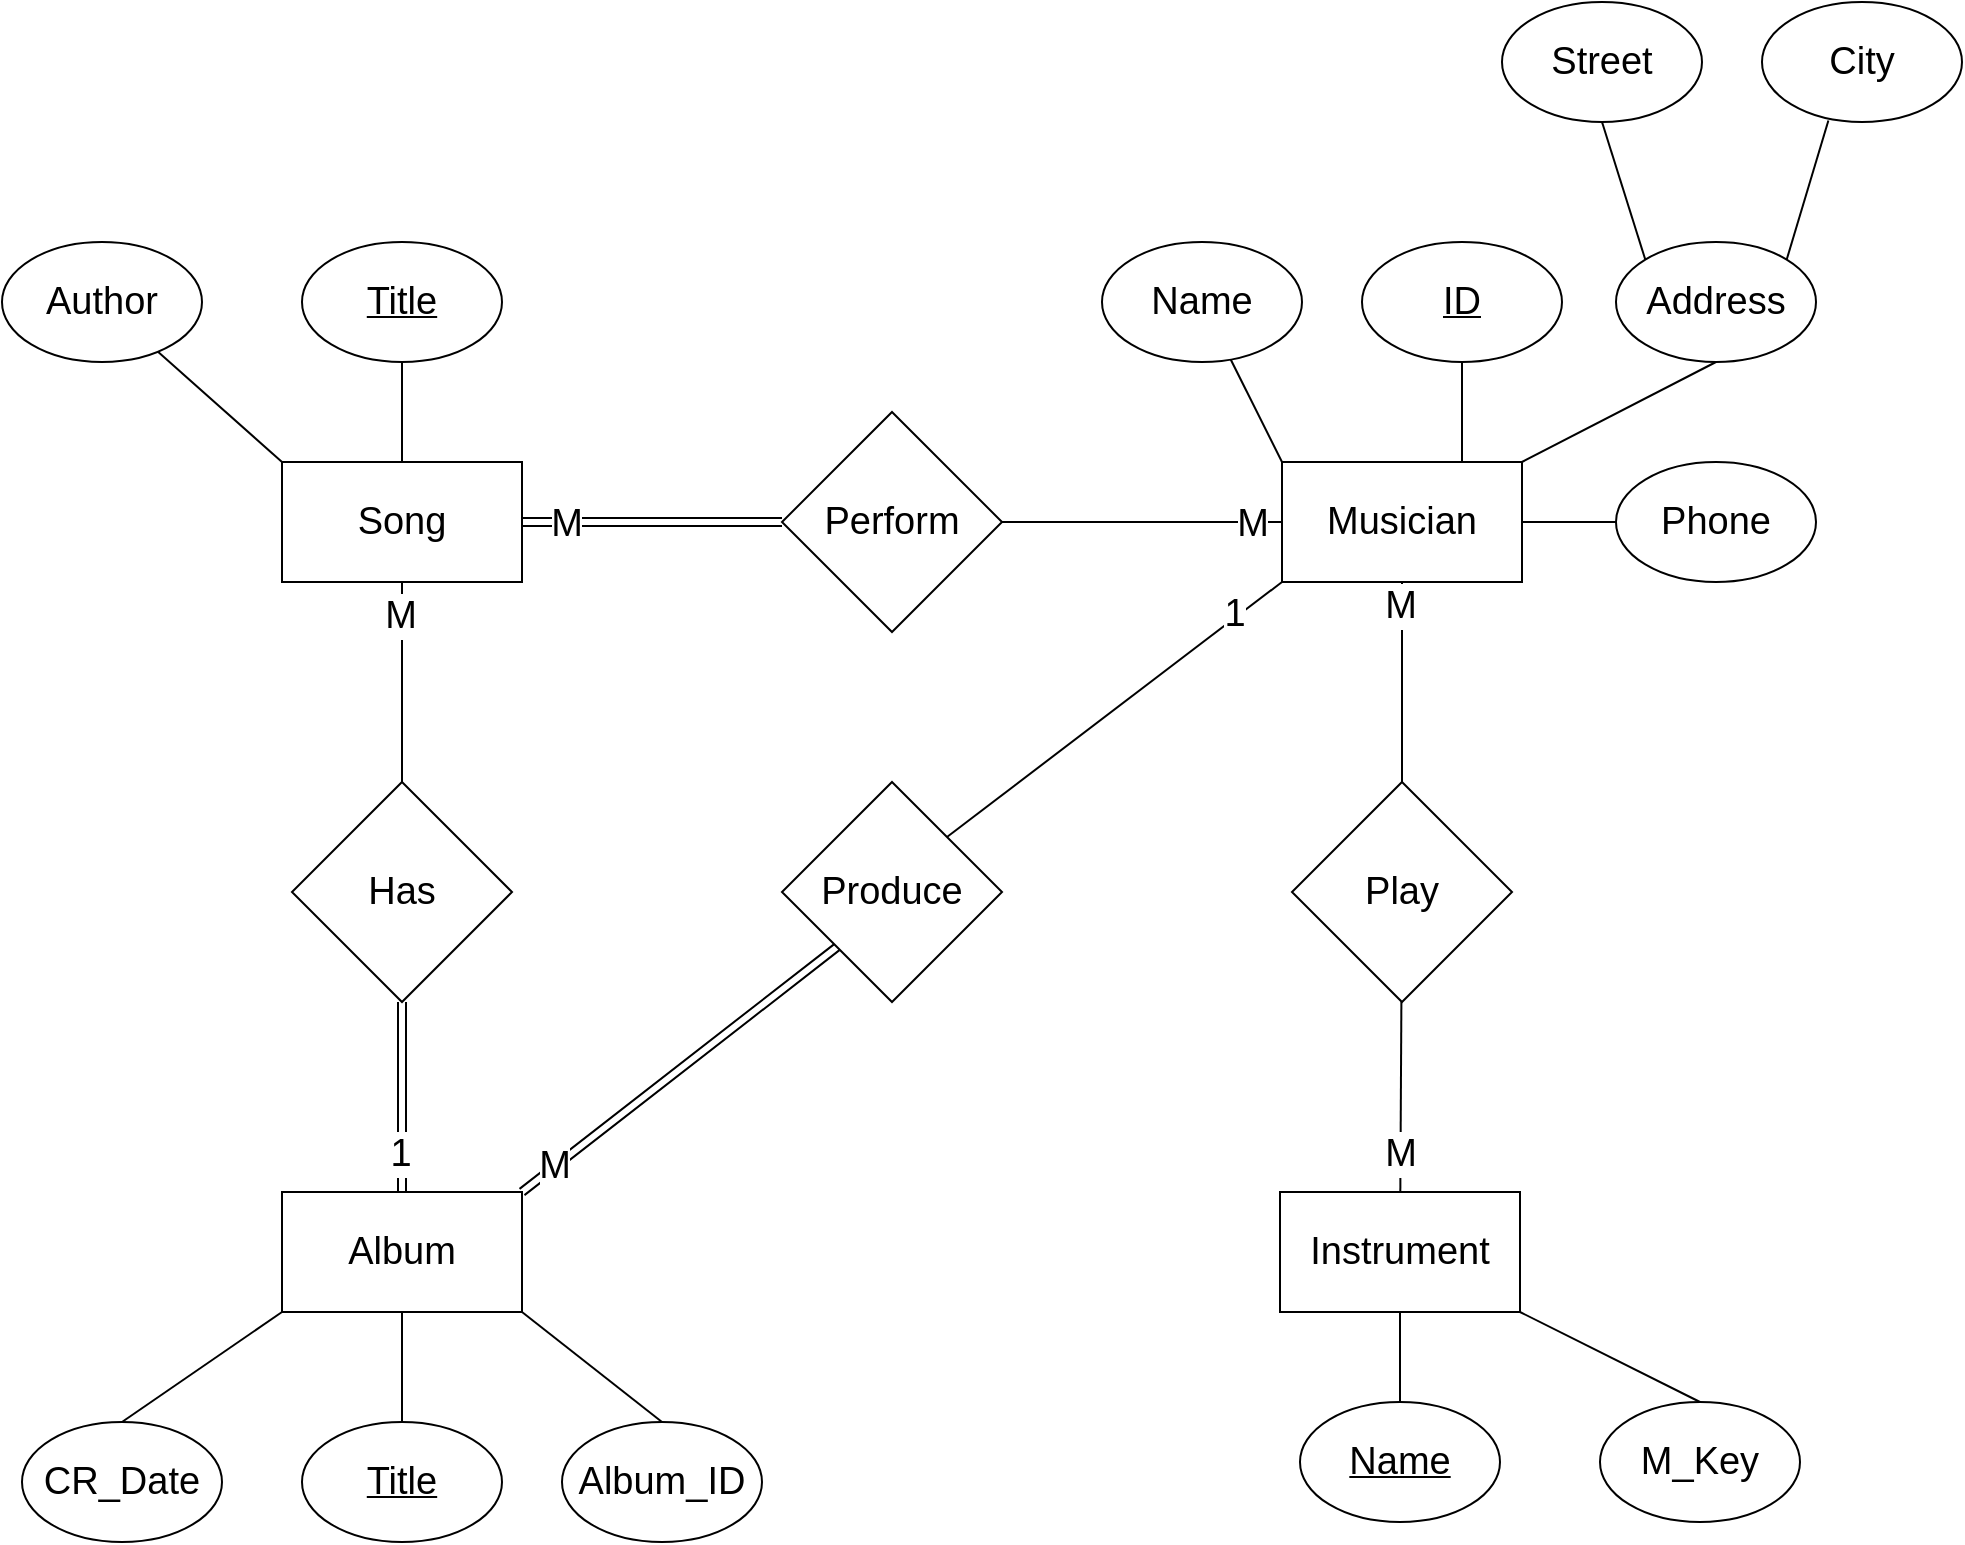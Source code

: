 <mxfile>
    <diagram id="pMU9z7hy9Qi7VdzdfBaV" name="P1">
        <mxGraphModel dx="1194" dy="660" grid="1" gridSize="10" guides="1" tooltips="1" connect="1" arrows="1" fold="1" page="1" pageScale="1" pageWidth="827" pageHeight="1169" math="0" shadow="0">
            <root>
                <mxCell id="0"/>
                <mxCell id="1" parent="0"/>
                <mxCell id="13" style="edgeStyle=none;html=1;exitX=0.75;exitY=0;exitDx=0;exitDy=0;entryX=0.5;entryY=1;entryDx=0;entryDy=0;strokeWidth=1;fontSize=19;endArrow=none;endFill=0;" parent="1" source="2" target="5" edge="1">
                    <mxGeometry relative="1" as="geometry"/>
                </mxCell>
                <mxCell id="14" style="edgeStyle=none;html=1;exitX=0;exitY=0;exitDx=0;exitDy=0;strokeWidth=1;fontSize=19;endArrow=none;endFill=0;" parent="1" source="2" target="4" edge="1">
                    <mxGeometry relative="1" as="geometry"/>
                </mxCell>
                <mxCell id="35" style="edgeStyle=none;html=1;entryX=0.5;entryY=0;entryDx=0;entryDy=0;strokeWidth=1;fontSize=19;endArrow=none;endFill=0;" parent="1" source="2" target="34" edge="1">
                    <mxGeometry relative="1" as="geometry"/>
                </mxCell>
                <mxCell id="37" value="M" style="edgeLabel;html=1;align=center;verticalAlign=middle;resizable=0;points=[];fontSize=19;" parent="35" vertex="1" connectable="0">
                    <mxGeometry x="-0.766" y="-1" relative="1" as="geometry">
                        <mxPoint as="offset"/>
                    </mxGeometry>
                </mxCell>
                <mxCell id="46" style="edgeStyle=none;html=1;entryX=1;entryY=0.5;entryDx=0;entryDy=0;strokeWidth=1;fontSize=19;endArrow=none;endFill=0;" parent="1" source="2" target="45" edge="1">
                    <mxGeometry relative="1" as="geometry"/>
                </mxCell>
                <mxCell id="48" value="M" style="edgeLabel;html=1;align=center;verticalAlign=middle;resizable=0;points=[];fontSize=19;" parent="46" vertex="1" connectable="0">
                    <mxGeometry x="-0.788" y="2" relative="1" as="geometry">
                        <mxPoint y="-1" as="offset"/>
                    </mxGeometry>
                </mxCell>
                <mxCell id="2" value="&lt;font style=&quot;font-size: 19px;&quot;&gt;Musician&lt;/font&gt;" style="rounded=0;whiteSpace=wrap;html=1;strokeWidth=1;" parent="1" vertex="1">
                    <mxGeometry x="770.0" y="420" width="120" height="60" as="geometry"/>
                </mxCell>
                <mxCell id="4" value="&lt;font style=&quot;font-size: 19px;&quot;&gt;Name&lt;/font&gt;" style="ellipse;whiteSpace=wrap;html=1;fontSize=19;strokeWidth=1;" parent="1" vertex="1">
                    <mxGeometry x="680" y="310" width="100" height="60" as="geometry"/>
                </mxCell>
                <mxCell id="5" value="&lt;font style=&quot;font-size: 19px;&quot;&gt;&lt;u&gt;ID&lt;/u&gt;&lt;/font&gt;" style="ellipse;whiteSpace=wrap;html=1;fontSize=19;strokeWidth=1;" parent="1" vertex="1">
                    <mxGeometry x="810" y="310" width="100" height="60" as="geometry"/>
                </mxCell>
                <mxCell id="9" style="edgeStyle=none;html=1;exitX=1;exitY=0;exitDx=0;exitDy=0;entryX=0.332;entryY=0.987;entryDx=0;entryDy=0;entryPerimeter=0;fontSize=19;endArrow=none;endFill=0;strokeWidth=1;" parent="1" source="6" target="8" edge="1">
                    <mxGeometry relative="1" as="geometry"/>
                </mxCell>
                <mxCell id="10" style="edgeStyle=none;html=1;exitX=0;exitY=0;exitDx=0;exitDy=0;entryX=0.5;entryY=1;entryDx=0;entryDy=0;fontSize=19;endArrow=none;endFill=0;strokeWidth=1;" parent="1" source="6" target="7" edge="1">
                    <mxGeometry relative="1" as="geometry"/>
                </mxCell>
                <mxCell id="16" style="edgeStyle=none;html=1;exitX=0.5;exitY=1;exitDx=0;exitDy=0;entryX=1;entryY=0;entryDx=0;entryDy=0;strokeWidth=1;fontSize=19;endArrow=none;endFill=0;" parent="1" source="6" target="2" edge="1">
                    <mxGeometry relative="1" as="geometry"/>
                </mxCell>
                <mxCell id="6" value="&lt;font style=&quot;font-size: 19px;&quot;&gt;Address&lt;/font&gt;" style="ellipse;whiteSpace=wrap;html=1;fontSize=19;strokeWidth=1;" parent="1" vertex="1">
                    <mxGeometry x="937" y="310" width="100" height="60" as="geometry"/>
                </mxCell>
                <mxCell id="7" value="&lt;font style=&quot;font-size: 19px;&quot;&gt;Street&lt;/font&gt;" style="ellipse;whiteSpace=wrap;html=1;fontSize=19;strokeWidth=1;" parent="1" vertex="1">
                    <mxGeometry x="880" y="190" width="100" height="60" as="geometry"/>
                </mxCell>
                <mxCell id="8" value="&lt;font style=&quot;font-size: 19px;&quot;&gt;City&lt;/font&gt;" style="ellipse;whiteSpace=wrap;html=1;fontSize=19;strokeWidth=1;" parent="1" vertex="1">
                    <mxGeometry x="1010" y="190" width="100" height="60" as="geometry"/>
                </mxCell>
                <mxCell id="12" style="edgeStyle=none;html=1;entryX=1;entryY=0.5;entryDx=0;entryDy=0;strokeWidth=1;fontSize=19;endArrow=none;endFill=0;" parent="1" source="11" target="2" edge="1">
                    <mxGeometry relative="1" as="geometry"/>
                </mxCell>
                <mxCell id="11" value="&lt;font style=&quot;font-size: 19px;&quot;&gt;Phone&lt;/font&gt;" style="ellipse;whiteSpace=wrap;html=1;fontSize=19;strokeWidth=1;" parent="1" vertex="1">
                    <mxGeometry x="937" y="420" width="100" height="60" as="geometry"/>
                </mxCell>
                <mxCell id="19" style="edgeStyle=none;html=1;exitX=0.5;exitY=1;exitDx=0;exitDy=0;entryX=0.5;entryY=0;entryDx=0;entryDy=0;strokeWidth=1;fontSize=19;endArrow=none;endFill=0;" parent="1" source="17" target="18" edge="1">
                    <mxGeometry relative="1" as="geometry"/>
                </mxCell>
                <mxCell id="17" value="&lt;font style=&quot;font-size: 19px;&quot;&gt;Instrument&lt;/font&gt;" style="rounded=0;whiteSpace=wrap;html=1;strokeWidth=1;" parent="1" vertex="1">
                    <mxGeometry x="769.0" y="785" width="120" height="60" as="geometry"/>
                </mxCell>
                <mxCell id="18" value="&lt;font style=&quot;font-size: 19px;&quot;&gt;&lt;u&gt;Name&lt;/u&gt;&lt;/font&gt;" style="ellipse;whiteSpace=wrap;html=1;fontSize=19;strokeWidth=1;" parent="1" vertex="1">
                    <mxGeometry x="779" y="890" width="100" height="60" as="geometry"/>
                </mxCell>
                <mxCell id="21" style="edgeStyle=none;html=1;exitX=0.5;exitY=0;exitDx=0;exitDy=0;entryX=1;entryY=1;entryDx=0;entryDy=0;strokeWidth=1;fontSize=19;endArrow=none;endFill=0;" parent="1" source="20" target="17" edge="1">
                    <mxGeometry relative="1" as="geometry"/>
                </mxCell>
                <mxCell id="20" value="&lt;font style=&quot;font-size: 19px;&quot;&gt;M_Key&lt;/font&gt;" style="ellipse;whiteSpace=wrap;html=1;fontSize=19;strokeWidth=1;" parent="1" vertex="1">
                    <mxGeometry x="929" y="890" width="100" height="60" as="geometry"/>
                </mxCell>
                <mxCell id="24" value="" style="edgeStyle=none;html=1;strokeWidth=1;fontSize=19;endArrow=none;endFill=0;" parent="1" source="22" target="23" edge="1">
                    <mxGeometry relative="1" as="geometry"/>
                </mxCell>
                <mxCell id="26" style="edgeStyle=none;html=1;exitX=0;exitY=1;exitDx=0;exitDy=0;entryX=0.5;entryY=0;entryDx=0;entryDy=0;strokeWidth=1;fontSize=19;endArrow=none;endFill=0;" parent="1" source="22" target="25" edge="1">
                    <mxGeometry relative="1" as="geometry"/>
                </mxCell>
                <mxCell id="28" style="edgeStyle=none;html=1;exitX=1;exitY=1;exitDx=0;exitDy=0;entryX=0.5;entryY=0;entryDx=0;entryDy=0;strokeWidth=1;fontSize=19;endArrow=none;endFill=0;" parent="1" source="22" target="27" edge="1">
                    <mxGeometry relative="1" as="geometry"/>
                </mxCell>
                <mxCell id="51" style="edgeStyle=none;shape=link;html=1;exitX=1;exitY=0;exitDx=0;exitDy=0;entryX=0;entryY=1;entryDx=0;entryDy=0;strokeWidth=1;fontSize=19;endArrow=none;endFill=0;" parent="1" source="22" target="50" edge="1">
                    <mxGeometry relative="1" as="geometry"/>
                </mxCell>
                <mxCell id="54" value="M" style="edgeLabel;html=1;align=center;verticalAlign=middle;resizable=0;points=[];fontSize=19;" parent="51" vertex="1" connectable="0">
                    <mxGeometry x="-0.797" y="1" relative="1" as="geometry">
                        <mxPoint as="offset"/>
                    </mxGeometry>
                </mxCell>
                <mxCell id="22" value="&lt;font style=&quot;font-size: 19px;&quot;&gt;Album&lt;/font&gt;" style="rounded=0;whiteSpace=wrap;html=1;strokeWidth=1;" parent="1" vertex="1">
                    <mxGeometry x="270.0" y="785" width="120" height="60" as="geometry"/>
                </mxCell>
                <mxCell id="23" value="&lt;font style=&quot;font-size: 19px;&quot;&gt;&lt;u&gt;Title&lt;/u&gt;&lt;/font&gt;" style="ellipse;whiteSpace=wrap;html=1;fontSize=19;strokeWidth=1;" parent="1" vertex="1">
                    <mxGeometry x="280" y="900" width="100" height="60" as="geometry"/>
                </mxCell>
                <mxCell id="25" value="&lt;font style=&quot;font-size: 19px;&quot;&gt;CR_Date&lt;/font&gt;" style="ellipse;whiteSpace=wrap;html=1;fontSize=19;strokeWidth=1;" parent="1" vertex="1">
                    <mxGeometry x="140" y="900" width="100" height="60" as="geometry"/>
                </mxCell>
                <mxCell id="27" value="&lt;font style=&quot;font-size: 19px;&quot;&gt;Album_ID&lt;/font&gt;" style="ellipse;whiteSpace=wrap;html=1;fontSize=19;strokeWidth=1;" parent="1" vertex="1">
                    <mxGeometry x="410" y="900" width="100" height="60" as="geometry"/>
                </mxCell>
                <mxCell id="29" value="&lt;font style=&quot;font-size: 19px;&quot;&gt;Song&lt;/font&gt;" style="rounded=0;whiteSpace=wrap;html=1;strokeWidth=1;" parent="1" vertex="1">
                    <mxGeometry x="270.0" y="420" width="120" height="60" as="geometry"/>
                </mxCell>
                <mxCell id="32" style="edgeStyle=none;html=1;entryX=0.5;entryY=0;entryDx=0;entryDy=0;strokeWidth=1;fontSize=19;endArrow=none;endFill=0;" parent="1" source="30" target="29" edge="1">
                    <mxGeometry relative="1" as="geometry"/>
                </mxCell>
                <mxCell id="30" value="&lt;font style=&quot;font-size: 19px;&quot;&gt;&lt;u&gt;Title&lt;/u&gt;&lt;/font&gt;" style="ellipse;whiteSpace=wrap;html=1;fontSize=19;strokeWidth=1;" parent="1" vertex="1">
                    <mxGeometry x="280" y="310" width="100" height="60" as="geometry"/>
                </mxCell>
                <mxCell id="33" style="edgeStyle=none;html=1;entryX=0;entryY=0;entryDx=0;entryDy=0;strokeWidth=1;fontSize=19;endArrow=none;endFill=0;" parent="1" source="31" target="29" edge="1">
                    <mxGeometry relative="1" as="geometry"/>
                </mxCell>
                <mxCell id="31" value="&lt;font style=&quot;font-size: 19px;&quot;&gt;Author&lt;/font&gt;" style="ellipse;whiteSpace=wrap;html=1;fontSize=19;strokeWidth=1;" parent="1" vertex="1">
                    <mxGeometry x="130" y="310" width="100" height="60" as="geometry"/>
                </mxCell>
                <mxCell id="36" value="" style="edgeStyle=none;html=1;strokeWidth=1;fontSize=19;endArrow=none;endFill=0;" parent="1" source="34" target="17" edge="1">
                    <mxGeometry relative="1" as="geometry"/>
                </mxCell>
                <mxCell id="38" value="M" style="edgeLabel;html=1;align=center;verticalAlign=middle;resizable=0;points=[];fontSize=19;" parent="36" vertex="1" connectable="0">
                    <mxGeometry x="0.605" y="-1" relative="1" as="geometry">
                        <mxPoint as="offset"/>
                    </mxGeometry>
                </mxCell>
                <mxCell id="34" value="Play" style="rhombus;whiteSpace=wrap;html=1;strokeWidth=1;fontSize=19;" parent="1" vertex="1">
                    <mxGeometry x="775" y="580" width="110" height="110" as="geometry"/>
                </mxCell>
                <mxCell id="41" style="edgeStyle=none;html=1;entryX=0.5;entryY=1;entryDx=0;entryDy=0;strokeWidth=1;fontSize=19;endArrow=none;endFill=0;" parent="1" source="40" target="29" edge="1">
                    <mxGeometry relative="1" as="geometry"/>
                </mxCell>
                <mxCell id="44" value="M" style="edgeLabel;html=1;align=center;verticalAlign=middle;resizable=0;points=[];fontSize=19;" parent="41" vertex="1" connectable="0">
                    <mxGeometry x="0.674" y="3" relative="1" as="geometry">
                        <mxPoint x="2" as="offset"/>
                    </mxGeometry>
                </mxCell>
                <mxCell id="42" style="edgeStyle=none;html=1;entryX=0.5;entryY=0;entryDx=0;entryDy=0;strokeWidth=1;fontSize=19;endArrow=none;endFill=0;shape=link;" parent="1" source="40" target="22" edge="1">
                    <mxGeometry relative="1" as="geometry"/>
                </mxCell>
                <mxCell id="43" value="1" style="edgeLabel;html=1;align=center;verticalAlign=middle;resizable=0;points=[];fontSize=19;" parent="42" vertex="1" connectable="0">
                    <mxGeometry x="0.585" relative="1" as="geometry">
                        <mxPoint x="-1" as="offset"/>
                    </mxGeometry>
                </mxCell>
                <mxCell id="40" value="Has" style="rhombus;whiteSpace=wrap;html=1;strokeWidth=1;fontSize=19;" parent="1" vertex="1">
                    <mxGeometry x="275" y="580" width="110" height="110" as="geometry"/>
                </mxCell>
                <mxCell id="47" style="edgeStyle=none;html=1;entryX=1;entryY=0.5;entryDx=0;entryDy=0;strokeWidth=1;fontSize=19;endArrow=none;endFill=0;shape=link;" parent="1" source="45" target="29" edge="1">
                    <mxGeometry relative="1" as="geometry"/>
                </mxCell>
                <mxCell id="49" value="M" style="edgeLabel;html=1;align=center;verticalAlign=middle;resizable=0;points=[];fontSize=19;" parent="47" vertex="1" connectable="0">
                    <mxGeometry x="0.661" y="4" relative="1" as="geometry">
                        <mxPoint y="-3" as="offset"/>
                    </mxGeometry>
                </mxCell>
                <mxCell id="45" value="Perform" style="rhombus;whiteSpace=wrap;html=1;strokeWidth=1;fontSize=19;" parent="1" vertex="1">
                    <mxGeometry x="520" y="395" width="110" height="110" as="geometry"/>
                </mxCell>
                <mxCell id="52" style="edgeStyle=none;html=1;exitX=1;exitY=0;exitDx=0;exitDy=0;entryX=0;entryY=1;entryDx=0;entryDy=0;strokeWidth=1;fontSize=19;endArrow=none;endFill=0;" parent="1" source="50" target="2" edge="1">
                    <mxGeometry relative="1" as="geometry"/>
                </mxCell>
                <mxCell id="53" value="1" style="edgeLabel;html=1;align=center;verticalAlign=middle;resizable=0;points=[];fontSize=19;" parent="52" vertex="1" connectable="0">
                    <mxGeometry x="0.727" y="2" relative="1" as="geometry">
                        <mxPoint as="offset"/>
                    </mxGeometry>
                </mxCell>
                <mxCell id="50" value="Produce" style="rhombus;whiteSpace=wrap;html=1;strokeWidth=1;fontSize=19;" parent="1" vertex="1">
                    <mxGeometry x="520" y="580" width="110" height="110" as="geometry"/>
                </mxCell>
            </root>
        </mxGraphModel>
    </diagram>
    <diagram id="TpKFAOalqEDYuCbg6pVU" name="P2">
        <mxGraphModel dx="1339" dy="629" grid="1" gridSize="10" guides="1" tooltips="1" connect="1" arrows="1" fold="1" page="1" pageScale="1" pageWidth="827" pageHeight="1169" math="0" shadow="0">
            <root>
                <mxCell id="0"/>
                <mxCell id="1" parent="0"/>
                <mxCell id="JnSAEwc62Vyu8IdE_g9I-34" style="edgeStyle=none;shape=link;html=1;entryX=0.5;entryY=0;entryDx=0;entryDy=0;fontSize=16;endArrow=none;endFill=0;" parent="1" source="bCZew0Ng-TMMtmYPJigj-6" target="JnSAEwc62Vyu8IdE_g9I-33" edge="1">
                    <mxGeometry relative="1" as="geometry"/>
                </mxCell>
                <mxCell id="JnSAEwc62Vyu8IdE_g9I-36" value="1" style="edgeLabel;html=1;align=center;verticalAlign=middle;resizable=0;points=[];fontSize=16;" parent="JnSAEwc62Vyu8IdE_g9I-34" vertex="1" connectable="0">
                    <mxGeometry x="-0.7" relative="1" as="geometry">
                        <mxPoint as="offset"/>
                    </mxGeometry>
                </mxCell>
                <mxCell id="bCZew0Ng-TMMtmYPJigj-6" value="&lt;font style=&quot;font-size: 19px;&quot;&gt;Sales Office&lt;/font&gt;" style="rounded=0;whiteSpace=wrap;html=1;strokeWidth=1;" parent="1" vertex="1">
                    <mxGeometry x="870.0" y="300" width="120" height="60" as="geometry"/>
                </mxCell>
                <mxCell id="JnSAEwc62Vyu8IdE_g9I-2" style="edgeStyle=none;html=1;entryX=0.25;entryY=0;entryDx=0;entryDy=0;endArrow=none;endFill=0;rounded=0;" parent="1" source="bCZew0Ng-TMMtmYPJigj-8" target="bCZew0Ng-TMMtmYPJigj-6" edge="1">
                    <mxGeometry relative="1" as="geometry"/>
                </mxCell>
                <mxCell id="bCZew0Ng-TMMtmYPJigj-8" value="Location" style="ellipse;whiteSpace=wrap;html=1;fontSize=19;strokeWidth=1;rounded=0;" parent="1" vertex="1">
                    <mxGeometry x="810" y="180" width="100" height="60" as="geometry"/>
                </mxCell>
                <mxCell id="JnSAEwc62Vyu8IdE_g9I-28" value="" style="edgeStyle=none;html=1;endArrow=none;endFill=0;" parent="1" source="bCZew0Ng-TMMtmYPJigj-10" target="bCZew0Ng-TMMtmYPJigj-6" edge="1">
                    <mxGeometry relative="1" as="geometry"/>
                </mxCell>
                <mxCell id="JnSAEwc62Vyu8IdE_g9I-32" value="1" style="edgeLabel;html=1;align=center;verticalAlign=middle;resizable=0;points=[];fontSize=16;" parent="JnSAEwc62Vyu8IdE_g9I-28" vertex="1" connectable="0">
                    <mxGeometry x="0.587" y="1" relative="1" as="geometry">
                        <mxPoint as="offset"/>
                    </mxGeometry>
                </mxCell>
                <mxCell id="JnSAEwc62Vyu8IdE_g9I-29" value="" style="edgeStyle=none;html=1;endArrow=none;endFill=0;shape=link;" parent="1" source="bCZew0Ng-TMMtmYPJigj-10" target="JnSAEwc62Vyu8IdE_g9I-4" edge="1">
                    <mxGeometry relative="1" as="geometry"/>
                </mxCell>
                <mxCell id="JnSAEwc62Vyu8IdE_g9I-31" value="&lt;font style=&quot;font-size: 16px;&quot;&gt;M&lt;/font&gt;" style="edgeLabel;html=1;align=center;verticalAlign=middle;resizable=0;points=[];" parent="JnSAEwc62Vyu8IdE_g9I-29" vertex="1" connectable="0">
                    <mxGeometry x="0.389" relative="1" as="geometry">
                        <mxPoint as="offset"/>
                    </mxGeometry>
                </mxCell>
                <mxCell id="bCZew0Ng-TMMtmYPJigj-10" value="Assigned" style="rhombus;whiteSpace=wrap;html=1;strokeWidth=1;fontSize=19;rounded=0;" parent="1" vertex="1">
                    <mxGeometry x="867.5" y="430" width="125" height="110" as="geometry"/>
                </mxCell>
                <mxCell id="JnSAEwc62Vyu8IdE_g9I-3" style="edgeStyle=none;html=1;entryX=0.75;entryY=0;entryDx=0;entryDy=0;endArrow=none;endFill=0;rounded=0;" parent="1" source="JnSAEwc62Vyu8IdE_g9I-1" target="bCZew0Ng-TMMtmYPJigj-6" edge="1">
                    <mxGeometry relative="1" as="geometry"/>
                </mxCell>
                <mxCell id="JnSAEwc62Vyu8IdE_g9I-1" value="&lt;u&gt;&lt;font style=&quot;font-size: 16px;&quot;&gt;Office_Number&lt;/font&gt;&lt;/u&gt;" style="ellipse;whiteSpace=wrap;html=1;fontSize=19;strokeWidth=1;rounded=0;" parent="1" vertex="1">
                    <mxGeometry x="967" y="180" width="133" height="60" as="geometry"/>
                </mxCell>
                <mxCell id="JnSAEwc62Vyu8IdE_g9I-4" value="&lt;font style=&quot;font-size: 19px;&quot;&gt;Employee&lt;br&gt;&lt;/font&gt;" style="rounded=0;whiteSpace=wrap;html=1;strokeWidth=1;" parent="1" vertex="1">
                    <mxGeometry x="870.0" y="610" width="120" height="60" as="geometry"/>
                </mxCell>
                <mxCell id="JnSAEwc62Vyu8IdE_g9I-8" style="edgeStyle=none;html=1;entryX=0.75;entryY=1;entryDx=0;entryDy=0;fontSize=16;endArrow=none;endFill=0;rounded=0;" parent="1" source="JnSAEwc62Vyu8IdE_g9I-5" target="JnSAEwc62Vyu8IdE_g9I-4" edge="1">
                    <mxGeometry relative="1" as="geometry"/>
                </mxCell>
                <mxCell id="JnSAEwc62Vyu8IdE_g9I-5" value="Employee_Name" style="ellipse;whiteSpace=wrap;html=1;fontSize=19;strokeWidth=1;rounded=0;" parent="1" vertex="1">
                    <mxGeometry x="967" y="745" width="163" height="60" as="geometry"/>
                </mxCell>
                <mxCell id="JnSAEwc62Vyu8IdE_g9I-7" style="edgeStyle=none;html=1;entryX=0.25;entryY=1;entryDx=0;entryDy=0;fontSize=16;endArrow=none;endFill=0;rounded=0;" parent="1" source="JnSAEwc62Vyu8IdE_g9I-6" target="JnSAEwc62Vyu8IdE_g9I-4" edge="1">
                    <mxGeometry relative="1" as="geometry"/>
                </mxCell>
                <mxCell id="JnSAEwc62Vyu8IdE_g9I-6" value="&lt;u&gt;Employee_ID&lt;/u&gt;" style="ellipse;whiteSpace=wrap;html=1;fontSize=19;strokeWidth=1;rounded=0;" parent="1" vertex="1">
                    <mxGeometry x="795" y="745" width="130" height="60" as="geometry"/>
                </mxCell>
                <mxCell id="JnSAEwc62Vyu8IdE_g9I-20" style="edgeStyle=none;html=1;exitX=0.25;exitY=0;exitDx=0;exitDy=0;entryX=0.5;entryY=1;entryDx=0;entryDy=0;endArrow=none;endFill=0;" parent="1" source="JnSAEwc62Vyu8IdE_g9I-9" target="JnSAEwc62Vyu8IdE_g9I-10" edge="1">
                    <mxGeometry relative="1" as="geometry"/>
                </mxCell>
                <mxCell id="JnSAEwc62Vyu8IdE_g9I-21" style="edgeStyle=none;html=1;exitX=0.75;exitY=0;exitDx=0;exitDy=0;entryX=0.5;entryY=1;entryDx=0;entryDy=0;endArrow=none;endFill=0;" parent="1" source="JnSAEwc62Vyu8IdE_g9I-9" target="JnSAEwc62Vyu8IdE_g9I-11" edge="1">
                    <mxGeometry relative="1" as="geometry"/>
                </mxCell>
                <mxCell id="JnSAEwc62Vyu8IdE_g9I-9" value="&lt;font style=&quot;font-size: 19px;&quot;&gt;Property&lt;/font&gt;" style="rounded=0;whiteSpace=wrap;html=1;strokeWidth=1;" parent="1" vertex="1">
                    <mxGeometry x="350.0" y="300" width="120" height="60" as="geometry"/>
                </mxCell>
                <mxCell id="JnSAEwc62Vyu8IdE_g9I-10" value="&lt;u&gt;Property_ID&lt;/u&gt;" style="ellipse;whiteSpace=wrap;html=1;fontSize=19;strokeWidth=1;rounded=0;" parent="1" vertex="1">
                    <mxGeometry x="240" y="180" width="130" height="60" as="geometry"/>
                </mxCell>
                <mxCell id="JnSAEwc62Vyu8IdE_g9I-11" value="Location" style="ellipse;whiteSpace=wrap;html=1;fontSize=19;strokeWidth=1;rounded=0;" parent="1" vertex="1">
                    <mxGeometry x="460" y="180" width="100" height="60" as="geometry"/>
                </mxCell>
                <mxCell id="JnSAEwc62Vyu8IdE_g9I-17" style="edgeStyle=none;html=1;fontSize=16;endArrow=none;endFill=0;rounded=0;" parent="1" source="JnSAEwc62Vyu8IdE_g9I-12" target="JnSAEwc62Vyu8IdE_g9I-11" edge="1">
                    <mxGeometry relative="1" as="geometry"/>
                </mxCell>
                <mxCell id="JnSAEwc62Vyu8IdE_g9I-12" value="State" style="ellipse;whiteSpace=wrap;html=1;fontSize=19;strokeWidth=1;rounded=0;" parent="1" vertex="1">
                    <mxGeometry x="570" y="40" width="100" height="60" as="geometry"/>
                </mxCell>
                <mxCell id="JnSAEwc62Vyu8IdE_g9I-19" style="edgeStyle=none;html=1;fontSize=16;endArrow=none;endFill=0;rounded=0;" parent="1" source="JnSAEwc62Vyu8IdE_g9I-13" target="JnSAEwc62Vyu8IdE_g9I-11" edge="1">
                    <mxGeometry relative="1" as="geometry"/>
                </mxCell>
                <mxCell id="JnSAEwc62Vyu8IdE_g9I-13" value="Address" style="ellipse;whiteSpace=wrap;html=1;fontSize=19;strokeWidth=1;rounded=0;" parent="1" vertex="1">
                    <mxGeometry x="350" y="40" width="100" height="60" as="geometry"/>
                </mxCell>
                <mxCell id="JnSAEwc62Vyu8IdE_g9I-18" style="edgeStyle=none;html=1;entryX=0.5;entryY=0;entryDx=0;entryDy=0;fontSize=16;endArrow=none;endFill=0;rounded=0;" parent="1" source="JnSAEwc62Vyu8IdE_g9I-14" target="JnSAEwc62Vyu8IdE_g9I-11" edge="1">
                    <mxGeometry relative="1" as="geometry"/>
                </mxCell>
                <mxCell id="JnSAEwc62Vyu8IdE_g9I-14" value="City" style="ellipse;whiteSpace=wrap;html=1;fontSize=19;strokeWidth=1;rounded=0;" parent="1" vertex="1">
                    <mxGeometry x="460" y="40" width="100" height="60" as="geometry"/>
                </mxCell>
                <mxCell id="JnSAEwc62Vyu8IdE_g9I-16" style="edgeStyle=none;html=1;entryX=1;entryY=0;entryDx=0;entryDy=0;fontSize=16;endArrow=none;endFill=0;rounded=0;" parent="1" source="JnSAEwc62Vyu8IdE_g9I-15" target="JnSAEwc62Vyu8IdE_g9I-11" edge="1">
                    <mxGeometry relative="1" as="geometry"/>
                </mxCell>
                <mxCell id="JnSAEwc62Vyu8IdE_g9I-15" value="Zip_Code" style="ellipse;whiteSpace=wrap;html=1;fontSize=19;strokeWidth=1;rounded=0;" parent="1" vertex="1">
                    <mxGeometry x="680" y="40" width="100" height="60" as="geometry"/>
                </mxCell>
                <mxCell id="JnSAEwc62Vyu8IdE_g9I-22" value="&lt;font style=&quot;font-size: 19px;&quot;&gt;Owner&lt;/font&gt;" style="rounded=0;whiteSpace=wrap;html=1;strokeWidth=1;" parent="1" vertex="1">
                    <mxGeometry x="350.0" y="610" width="120" height="60" as="geometry"/>
                </mxCell>
                <mxCell id="JnSAEwc62Vyu8IdE_g9I-26" style="edgeStyle=none;html=1;entryX=0.66;entryY=1.01;entryDx=0;entryDy=0;entryPerimeter=0;endArrow=none;endFill=0;" parent="1" source="JnSAEwc62Vyu8IdE_g9I-23" target="JnSAEwc62Vyu8IdE_g9I-22" edge="1">
                    <mxGeometry relative="1" as="geometry"/>
                </mxCell>
                <mxCell id="JnSAEwc62Vyu8IdE_g9I-23" value="&lt;u&gt;Owner_ID&lt;/u&gt;" style="ellipse;whiteSpace=wrap;html=1;fontSize=19;strokeWidth=1;rounded=0;" parent="1" vertex="1">
                    <mxGeometry x="450" y="745" width="100" height="60" as="geometry"/>
                </mxCell>
                <mxCell id="JnSAEwc62Vyu8IdE_g9I-25" style="edgeStyle=none;html=1;entryX=0.32;entryY=1.01;entryDx=0;entryDy=0;entryPerimeter=0;endArrow=none;endFill=0;exitX=0.5;exitY=0;exitDx=0;exitDy=0;" parent="1" source="JnSAEwc62Vyu8IdE_g9I-27" target="JnSAEwc62Vyu8IdE_g9I-22" edge="1">
                    <mxGeometry relative="1" as="geometry">
                        <mxPoint x="319.652" y="747.432" as="sourcePoint"/>
                    </mxGeometry>
                </mxCell>
                <mxCell id="JnSAEwc62Vyu8IdE_g9I-27" value="Owner_Name" style="ellipse;whiteSpace=wrap;html=1;fontSize=19;strokeWidth=1;rounded=0;" parent="1" vertex="1">
                    <mxGeometry x="230" y="745" width="130" height="60" as="geometry"/>
                </mxCell>
                <mxCell id="JnSAEwc62Vyu8IdE_g9I-35" style="edgeStyle=none;html=1;entryX=1;entryY=0;entryDx=0;entryDy=0;fontSize=16;endArrow=none;endFill=0;" parent="1" source="JnSAEwc62Vyu8IdE_g9I-33" target="JnSAEwc62Vyu8IdE_g9I-4" edge="1">
                    <mxGeometry relative="1" as="geometry"/>
                </mxCell>
                <mxCell id="JnSAEwc62Vyu8IdE_g9I-37" value="1" style="edgeLabel;html=1;align=center;verticalAlign=middle;resizable=0;points=[];fontSize=16;" parent="JnSAEwc62Vyu8IdE_g9I-35" vertex="1" connectable="0">
                    <mxGeometry x="0.756" y="2" relative="1" as="geometry">
                        <mxPoint as="offset"/>
                    </mxGeometry>
                </mxCell>
                <mxCell id="JnSAEwc62Vyu8IdE_g9I-33" value="Manage" style="rhombus;whiteSpace=wrap;html=1;strokeWidth=1;fontSize=19;rounded=0;" parent="1" vertex="1">
                    <mxGeometry x="1060" y="430" width="125" height="110" as="geometry"/>
                </mxCell>
                <mxCell id="JnSAEwc62Vyu8IdE_g9I-39" style="edgeStyle=none;html=1;entryX=1;entryY=0.5;entryDx=0;entryDy=0;fontSize=16;endArrow=none;endFill=0;shape=link;" parent="1" source="JnSAEwc62Vyu8IdE_g9I-38" target="JnSAEwc62Vyu8IdE_g9I-9" edge="1">
                    <mxGeometry relative="1" as="geometry"/>
                </mxCell>
                <mxCell id="JnSAEwc62Vyu8IdE_g9I-41" value="M" style="edgeLabel;html=1;align=center;verticalAlign=middle;resizable=0;points=[];fontSize=16;" parent="JnSAEwc62Vyu8IdE_g9I-39" vertex="1" connectable="0">
                    <mxGeometry x="0.799" relative="1" as="geometry">
                        <mxPoint as="offset"/>
                    </mxGeometry>
                </mxCell>
                <mxCell id="JnSAEwc62Vyu8IdE_g9I-40" style="edgeStyle=none;html=1;entryX=0;entryY=0.5;entryDx=0;entryDy=0;fontSize=16;endArrow=none;endFill=0;" parent="1" source="JnSAEwc62Vyu8IdE_g9I-38" target="bCZew0Ng-TMMtmYPJigj-6" edge="1">
                    <mxGeometry relative="1" as="geometry"/>
                </mxCell>
                <mxCell id="JnSAEwc62Vyu8IdE_g9I-42" value="1" style="edgeLabel;html=1;align=center;verticalAlign=middle;resizable=0;points=[];fontSize=16;" parent="JnSAEwc62Vyu8IdE_g9I-40" vertex="1" connectable="0">
                    <mxGeometry x="0.794" relative="1" as="geometry">
                        <mxPoint as="offset"/>
                    </mxGeometry>
                </mxCell>
                <mxCell id="JnSAEwc62Vyu8IdE_g9I-38" value="List" style="rhombus;whiteSpace=wrap;html=1;strokeWidth=1;fontSize=19;rounded=0;" parent="1" vertex="1">
                    <mxGeometry x="620" y="275" width="125" height="110" as="geometry"/>
                </mxCell>
                <mxCell id="JnSAEwc62Vyu8IdE_g9I-44" style="edgeStyle=none;html=1;entryX=0.5;entryY=1;entryDx=0;entryDy=0;fontSize=16;endArrow=none;endFill=0;" parent="1" source="JnSAEwc62Vyu8IdE_g9I-43" target="JnSAEwc62Vyu8IdE_g9I-9" edge="1">
                    <mxGeometry relative="1" as="geometry"/>
                </mxCell>
                <mxCell id="JnSAEwc62Vyu8IdE_g9I-47" value="M" style="edgeLabel;html=1;align=center;verticalAlign=middle;resizable=0;points=[];fontSize=16;" parent="JnSAEwc62Vyu8IdE_g9I-44" vertex="1" connectable="0">
                    <mxGeometry x="0.587" y="3" relative="1" as="geometry">
                        <mxPoint as="offset"/>
                    </mxGeometry>
                </mxCell>
                <mxCell id="JnSAEwc62Vyu8IdE_g9I-45" style="edgeStyle=none;shape=link;html=1;entryX=0.5;entryY=0;entryDx=0;entryDy=0;fontSize=16;endArrow=none;endFill=0;" parent="1" source="JnSAEwc62Vyu8IdE_g9I-43" target="JnSAEwc62Vyu8IdE_g9I-22" edge="1">
                    <mxGeometry relative="1" as="geometry"/>
                </mxCell>
                <mxCell id="JnSAEwc62Vyu8IdE_g9I-46" value="M" style="edgeLabel;html=1;align=center;verticalAlign=middle;resizable=0;points=[];fontSize=16;" parent="JnSAEwc62Vyu8IdE_g9I-45" vertex="1" connectable="0">
                    <mxGeometry x="0.466" y="1" relative="1" as="geometry">
                        <mxPoint as="offset"/>
                    </mxGeometry>
                </mxCell>
                <mxCell id="JnSAEwc62Vyu8IdE_g9I-48" style="edgeStyle=none;html=1;fontSize=16;endArrow=none;endFill=0;entryX=1;entryY=0.5;entryDx=0;entryDy=0;" parent="1" source="JnSAEwc62Vyu8IdE_g9I-43" target="JnSAEwc62Vyu8IdE_g9I-49" edge="1">
                    <mxGeometry relative="1" as="geometry">
                        <mxPoint x="220" y="485" as="targetPoint"/>
                    </mxGeometry>
                </mxCell>
                <mxCell id="JnSAEwc62Vyu8IdE_g9I-43" value="List" style="rhombus;whiteSpace=wrap;html=1;strokeWidth=1;fontSize=19;rounded=0;" parent="1" vertex="1">
                    <mxGeometry x="347.5" y="430" width="125" height="110" as="geometry"/>
                </mxCell>
                <mxCell id="JnSAEwc62Vyu8IdE_g9I-49" value="Percent" style="ellipse;whiteSpace=wrap;html=1;fontSize=19;strokeWidth=1;rounded=0;" parent="1" vertex="1">
                    <mxGeometry x="160" y="455" width="130" height="60" as="geometry"/>
                </mxCell>
            </root>
        </mxGraphModel>
    </diagram>
    <diagram id="f-SwxmxMtbpa6L164XuO" name="P3">
        <mxGraphModel dx="1781" dy="1829" grid="1" gridSize="10" guides="1" tooltips="1" connect="1" arrows="1" fold="1" page="1" pageScale="1" pageWidth="827" pageHeight="1169" math="0" shadow="0">
            <root>
                <mxCell id="0"/>
                <mxCell id="1" parent="0"/>
                <mxCell id="qD4Ts9vn-tP-Y1MfGwTO-3" value="&lt;font style=&quot;font-size: 18px;&quot;&gt;Problem 3 &lt;br&gt;&lt;/font&gt;&lt;blockquote style=&quot;margin: 0px 0px 0px 40px; border: none; padding: 0px; font-size: 18px;&quot;&gt;&lt;font style=&quot;font-size: 18px;&quot;&gt;• A General Hospital consists of a number of specialized wards. Each ward is described by&amp;nbsp; ward_id, Name&lt;br&gt; • The system records the following details about patients: Patient_id, name, Date_Of_Birth&lt;/font&gt;&lt;/blockquote&gt;&lt;blockquote style=&quot;margin: 0px 0px 0px 40px; border: none; padding: 0px; font-size: 18px;&quot;&gt;&lt;font style=&quot;font-size: 18px;&quot;&gt;• Consultants are described by Consultant_id, Name&lt;br&gt;• Each ward is under supervision of one nurse and a nurse may supervise only one ward.&amp;nbsp;&lt;br&gt; &lt;/font&gt;&lt;/blockquote&gt;&lt;blockquote style=&quot;margin: 0px 0px 0px 40px; border: none; padding: 0px; font-size: 18px;&quot;&gt;&lt;font style=&quot;font-size: 18px;&quot;&gt;•&amp;nbsp;A drug has code number, recommended dosage and more than one brand name&lt;br&gt;&lt;/font&gt;&lt;/blockquote&gt;&lt;blockquote style=&quot;margin: 0px 0px 0px 40px; border: none; padding: 0px; font-size: 18px;&quot;&gt;&lt;font style=&quot;font-size: 18px;&quot;&gt;• Data about the nurse is recorded as her name and her number and her address.&amp;nbsp;&lt;/font&gt;&lt;/blockquote&gt;&lt;blockquote style=&quot;margin: 0px 0px 0px 40px; border: none; padding: 0px; font-size: 18px;&quot;&gt;&lt;font style=&quot;font-size: 18px;&quot;&gt;• Nurse gives a patient a certain drug&amp;nbsp; with specified dosage at certain date and time.&lt;/font&gt;&lt;/blockquote&gt;&lt;blockquote style=&quot;margin: 0px 0px 0px 40px; border: none; padding: 0px; font-size: 18px;&quot;&gt;&lt;font style=&quot;font-size: 18px;&quot;&gt;• Each Nurse must serve in one ward and ward can have many nurses.&lt;br&gt;&lt;/font&gt;&lt;/blockquote&gt;&lt;blockquote style=&quot;margin: 0px 0px 0px 40px; border: none; padding: 0px; font-size: 18px;&quot;&gt;• Each ward may host more patients and each patient is hosted by only one ward.&lt;br&gt;&lt;/blockquote&gt;&lt;blockquote style=&quot;margin: 0px 0px 0px 40px; border: none; padding: 0px; font-size: 18px;&quot;&gt;• Each patient is assigned to one leading consultant but may be examined by other consultants,&amp;nbsp; if required.&amp;nbsp;&lt;/blockquote&gt;&lt;blockquote style=&quot;margin: 0px 0px 0px 40px; border: none; padding: 0px; font-size: 18px;&quot;&gt;&lt;font style=&quot;font-size: 18px;&quot;&gt;• Each consultant may be assigned zero or more patients and may examine zero or more patients.&lt;br&gt;&lt;/font&gt;&lt;/blockquote&gt;" style="text;whiteSpace=wrap;html=1;fontSize=16;" parent="1" vertex="1">
                    <mxGeometry x="80" y="-170" width="920" height="280" as="geometry"/>
                </mxCell>
                <mxCell id="9B4nKgWa5E8Fh8OOL9md-12" style="edgeStyle=none;html=1;exitX=0.75;exitY=0;exitDx=0;exitDy=0;entryX=0.5;entryY=1;entryDx=0;entryDy=0;fontSize=18;endArrow=none;endFill=0;" parent="1" source="9B4nKgWa5E8Fh8OOL9md-2" target="9B4nKgWa5E8Fh8OOL9md-11" edge="1">
                    <mxGeometry relative="1" as="geometry"/>
                </mxCell>
                <mxCell id="9B4nKgWa5E8Fh8OOL9md-13" style="edgeStyle=none;html=1;exitX=0.25;exitY=0;exitDx=0;exitDy=0;entryX=0.5;entryY=1;entryDx=0;entryDy=0;fontSize=18;endArrow=none;endFill=0;" parent="1" source="9B4nKgWa5E8Fh8OOL9md-2" target="9B4nKgWa5E8Fh8OOL9md-4" edge="1">
                    <mxGeometry relative="1" as="geometry"/>
                </mxCell>
                <mxCell id="gTyuBGzVv1nn4_24LGDJ-10" style="edgeStyle=none;html=1;exitX=1;exitY=1;exitDx=0;exitDy=0;fontSize=17;startArrow=none;startFill=0;endArrow=none;endFill=0;" parent="1" source="9B4nKgWa5E8Fh8OOL9md-2" target="gTyuBGzVv1nn4_24LGDJ-9" edge="1">
                    <mxGeometry relative="1" as="geometry"/>
                </mxCell>
                <mxCell id="gTyuBGzVv1nn4_24LGDJ-12" value="1" style="edgeLabel;html=1;align=center;verticalAlign=middle;resizable=0;points=[];fontSize=17;" parent="gTyuBGzVv1nn4_24LGDJ-10" vertex="1" connectable="0">
                    <mxGeometry x="-0.714" y="-1" relative="1" as="geometry">
                        <mxPoint as="offset"/>
                    </mxGeometry>
                </mxCell>
                <mxCell id="9B4nKgWa5E8Fh8OOL9md-2" value="&lt;font style=&quot;font-size: 19px;&quot;&gt;Ward&lt;/font&gt;" style="rounded=0;whiteSpace=wrap;html=1;strokeWidth=1;" parent="1" vertex="1">
                    <mxGeometry x="430.0" y="300" width="120" height="60" as="geometry"/>
                </mxCell>
                <mxCell id="9B4nKgWa5E8Fh8OOL9md-4" value="&lt;u&gt;Ward_ID&lt;/u&gt;" style="ellipse;whiteSpace=wrap;html=1;fontSize=19;strokeWidth=1;rounded=0;" parent="1" vertex="1">
                    <mxGeometry x="370" y="180" width="100" height="60" as="geometry"/>
                </mxCell>
                <mxCell id="9B4nKgWa5E8Fh8OOL9md-11" value="Name" style="ellipse;whiteSpace=wrap;html=1;fontSize=19;strokeWidth=1;rounded=0;" parent="1" vertex="1">
                    <mxGeometry x="526" y="180" width="100" height="60" as="geometry"/>
                </mxCell>
                <mxCell id="0l42mQMv9FSP3d1RYAwH-2" style="edgeStyle=none;html=1;exitX=0.75;exitY=1;exitDx=0;exitDy=0;entryX=0.5;entryY=0;entryDx=0;entryDy=0;fontSize=18;endArrow=none;endFill=0;" parent="1" source="vmyh9sjizWj1JWr0cyY4-1" target="0l42mQMv9FSP3d1RYAwH-1" edge="1">
                    <mxGeometry relative="1" as="geometry"/>
                </mxCell>
                <mxCell id="0l42mQMv9FSP3d1RYAwH-4" style="edgeStyle=none;html=1;entryX=0;entryY=0.5;entryDx=0;entryDy=0;fontSize=18;endArrow=none;endFill=0;" parent="1" source="vmyh9sjizWj1JWr0cyY4-1" target="0l42mQMv9FSP3d1RYAwH-3" edge="1">
                    <mxGeometry relative="1" as="geometry"/>
                </mxCell>
                <mxCell id="vmyh9sjizWj1JWr0cyY4-1" value="&lt;font style=&quot;font-size: 19px;&quot;&gt;Patient&lt;/font&gt;" style="rounded=0;whiteSpace=wrap;html=1;strokeWidth=1;" parent="1" vertex="1">
                    <mxGeometry x="820.0" y="670" width="120" height="60" as="geometry"/>
                </mxCell>
                <mxCell id="vmyh9sjizWj1JWr0cyY4-3" style="edgeStyle=none;html=1;entryX=0.25;entryY=1;entryDx=0;entryDy=0;fontSize=18;endArrow=none;endFill=0;" parent="1" source="vmyh9sjizWj1JWr0cyY4-2" target="vmyh9sjizWj1JWr0cyY4-1" edge="1">
                    <mxGeometry relative="1" as="geometry"/>
                </mxCell>
                <mxCell id="vmyh9sjizWj1JWr0cyY4-2" value="&lt;span style=&quot;text-align: left;&quot;&gt;&lt;u&gt;Patient_ID&lt;/u&gt;&lt;/span&gt;" style="ellipse;whiteSpace=wrap;html=1;fontSize=19;strokeWidth=1;rounded=0;" parent="1" vertex="1">
                    <mxGeometry x="755" y="800" width="110" height="60" as="geometry"/>
                </mxCell>
                <mxCell id="0l42mQMv9FSP3d1RYAwH-1" value="&lt;div style=&quot;text-align: left;&quot;&gt;&lt;span style=&quot;background-color: initial;&quot;&gt;Date_of_Birth&lt;/span&gt;&lt;/div&gt;" style="ellipse;whiteSpace=wrap;html=1;fontSize=19;strokeWidth=1;rounded=0;" parent="1" vertex="1">
                    <mxGeometry x="910" y="800" width="140" height="60" as="geometry"/>
                </mxCell>
                <mxCell id="0l42mQMv9FSP3d1RYAwH-3" value="&lt;div style=&quot;text-align: left;&quot;&gt;&lt;span style=&quot;background-color: initial;&quot;&gt;Name&lt;/span&gt;&lt;/div&gt;" style="ellipse;whiteSpace=wrap;html=1;fontSize=19;strokeWidth=1;rounded=0;" parent="1" vertex="1">
                    <mxGeometry x="1050" y="670" width="100" height="60" as="geometry"/>
                </mxCell>
                <mxCell id="c7gvKn73T0Td2fXNEq2t-1" style="edgeStyle=none;html=1;entryX=0.5;entryY=0;entryDx=0;entryDy=0;endArrow=none;endFill=0;" parent="1" source="0l42mQMv9FSP3d1RYAwH-5" target="c7gvKn73T0Td2fXNEq2t-2" edge="1">
                    <mxGeometry relative="1" as="geometry">
                        <mxPoint x="1110" y="490" as="targetPoint"/>
                    </mxGeometry>
                </mxCell>
                <mxCell id="c7gvKn73T0Td2fXNEq2t-5" value="M" style="edgeLabel;html=1;align=center;verticalAlign=middle;resizable=0;points=[];fontSize=17;" parent="c7gvKn73T0Td2fXNEq2t-1" vertex="1" connectable="0">
                    <mxGeometry x="-0.764" y="-1" relative="1" as="geometry">
                        <mxPoint x="5" as="offset"/>
                    </mxGeometry>
                </mxCell>
                <mxCell id="0l42mQMv9FSP3d1RYAwH-5" value="&lt;font style=&quot;font-size: 19px;&quot;&gt;Consultant&lt;/font&gt;" style="rounded=0;whiteSpace=wrap;html=1;strokeWidth=1;" parent="1" vertex="1">
                    <mxGeometry x="820" y="300" width="120" height="60" as="geometry"/>
                </mxCell>
                <mxCell id="0l42mQMv9FSP3d1RYAwH-8" style="edgeStyle=none;html=1;entryX=0.75;entryY=0;entryDx=0;entryDy=0;fontSize=18;endArrow=none;endFill=0;" parent="1" source="0l42mQMv9FSP3d1RYAwH-6" target="0l42mQMv9FSP3d1RYAwH-5" edge="1">
                    <mxGeometry relative="1" as="geometry"/>
                </mxCell>
                <mxCell id="0l42mQMv9FSP3d1RYAwH-6" value="Name" style="ellipse;whiteSpace=wrap;html=1;fontSize=19;strokeWidth=1;rounded=0;" parent="1" vertex="1">
                    <mxGeometry x="870" y="180" width="100" height="60" as="geometry"/>
                </mxCell>
                <mxCell id="0l42mQMv9FSP3d1RYAwH-9" style="edgeStyle=none;html=1;entryX=0.25;entryY=0;entryDx=0;entryDy=0;fontSize=18;endArrow=none;endFill=0;" parent="1" source="0l42mQMv9FSP3d1RYAwH-7" target="0l42mQMv9FSP3d1RYAwH-5" edge="1">
                    <mxGeometry relative="1" as="geometry"/>
                </mxCell>
                <mxCell id="0l42mQMv9FSP3d1RYAwH-7" value="&lt;u&gt;Consultant_ID&lt;/u&gt;" style="ellipse;whiteSpace=wrap;html=1;fontSize=19;strokeWidth=1;rounded=0;" parent="1" vertex="1">
                    <mxGeometry x="680" y="180" width="140" height="60" as="geometry"/>
                </mxCell>
                <mxCell id="0l42mQMv9FSP3d1RYAwH-17" style="edgeStyle=none;html=1;exitX=0;exitY=1;exitDx=0;exitDy=0;entryX=1;entryY=0;entryDx=0;entryDy=0;fontSize=18;endArrow=none;endFill=0;" parent="1" source="0l42mQMv9FSP3d1RYAwH-10" target="0l42mQMv9FSP3d1RYAwH-16" edge="1">
                    <mxGeometry relative="1" as="geometry"/>
                </mxCell>
                <mxCell id="0l42mQMv9FSP3d1RYAwH-19" style="edgeStyle=none;html=1;entryX=0.5;entryY=0;entryDx=0;entryDy=0;fontSize=18;endArrow=none;endFill=0;" parent="1" source="0l42mQMv9FSP3d1RYAwH-10" target="0l42mQMv9FSP3d1RYAwH-18" edge="1">
                    <mxGeometry relative="1" as="geometry"/>
                </mxCell>
                <mxCell id="0l42mQMv9FSP3d1RYAwH-22" style="edgeStyle=none;html=1;exitX=1;exitY=1;exitDx=0;exitDy=0;entryX=0.5;entryY=0;entryDx=0;entryDy=0;fontSize=18;endArrow=none;endFill=0;" parent="1" source="0l42mQMv9FSP3d1RYAwH-10" target="0l42mQMv9FSP3d1RYAwH-21" edge="1">
                    <mxGeometry relative="1" as="geometry"/>
                </mxCell>
                <mxCell id="WeDCFjo-PFTkXxU_heEy-4" style="edgeStyle=none;html=1;entryX=0;entryY=1;entryDx=0;entryDy=0;endArrow=none;endFill=0;" parent="1" source="0l42mQMv9FSP3d1RYAwH-10" target="WeDCFjo-PFTkXxU_heEy-1" edge="1">
                    <mxGeometry relative="1" as="geometry"/>
                </mxCell>
                <mxCell id="0l42mQMv9FSP3d1RYAwH-10" value="&lt;font style=&quot;font-size: 19px;&quot;&gt;Drug&lt;/font&gt;" style="rounded=0;whiteSpace=wrap;html=1;strokeWidth=1;" parent="1" vertex="1">
                    <mxGeometry x="180.0" y="760" width="120" height="60" as="geometry"/>
                </mxCell>
                <mxCell id="WeDCFjo-PFTkXxU_heEy-5" style="edgeStyle=none;html=1;entryX=1;entryY=1;entryDx=0;entryDy=0;endArrow=none;endFill=0;" parent="1" source="0l42mQMv9FSP3d1RYAwH-11" target="WeDCFjo-PFTkXxU_heEy-1" edge="1">
                    <mxGeometry relative="1" as="geometry"/>
                </mxCell>
                <mxCell id="0l42mQMv9FSP3d1RYAwH-11" value="Time" style="ellipse;whiteSpace=wrap;html=1;fontSize=19;strokeWidth=1;rounded=0;" parent="1" vertex="1">
                    <mxGeometry x="615" y="760" width="100" height="60" as="geometry"/>
                </mxCell>
                <mxCell id="WeDCFjo-PFTkXxU_heEy-7" style="edgeStyle=none;html=1;entryX=0.402;entryY=0.961;entryDx=0;entryDy=0;entryPerimeter=0;endArrow=none;endFill=0;" parent="1" source="0l42mQMv9FSP3d1RYAwH-12" target="WeDCFjo-PFTkXxU_heEy-1" edge="1">
                    <mxGeometry relative="1" as="geometry"/>
                </mxCell>
                <mxCell id="0l42mQMv9FSP3d1RYAwH-12" value="Date" style="ellipse;whiteSpace=wrap;html=1;fontSize=19;strokeWidth=1;rounded=0;" parent="1" vertex="1">
                    <mxGeometry x="370" y="800" width="100" height="60" as="geometry"/>
                </mxCell>
                <mxCell id="gTyuBGzVv1nn4_24LGDJ-2" style="edgeStyle=none;html=1;entryX=0;entryY=1;entryDx=0;entryDy=0;fontSize=18;endArrow=none;endFill=0;shape=link;" parent="1" source="0l42mQMv9FSP3d1RYAwH-13" target="gTyuBGzVv1nn4_24LGDJ-1" edge="1">
                    <mxGeometry relative="1" as="geometry"/>
                </mxCell>
                <mxCell id="gTyuBGzVv1nn4_24LGDJ-5" value="M" style="edgeLabel;html=1;align=center;verticalAlign=middle;resizable=0;points=[];fontSize=18;" parent="gTyuBGzVv1nn4_24LGDJ-2" vertex="1" connectable="0">
                    <mxGeometry x="-0.645" y="-1" relative="1" as="geometry">
                        <mxPoint as="offset"/>
                    </mxGeometry>
                </mxCell>
                <mxCell id="WeDCFjo-PFTkXxU_heEy-2" style="edgeStyle=none;html=1;endArrow=none;endFill=0;" parent="1" source="0l42mQMv9FSP3d1RYAwH-13" target="WeDCFjo-PFTkXxU_heEy-1" edge="1">
                    <mxGeometry relative="1" as="geometry"/>
                </mxCell>
                <mxCell id="QPGCnXSMeDLOfhl8SLdc-7" value="M" style="edgeLabel;html=1;align=center;verticalAlign=middle;resizable=0;points=[];fontSize=17;" vertex="1" connectable="0" parent="WeDCFjo-PFTkXxU_heEy-2">
                    <mxGeometry x="-0.79" y="-1" relative="1" as="geometry">
                        <mxPoint as="offset"/>
                    </mxGeometry>
                </mxCell>
                <mxCell id="QPGCnXSMeDLOfhl8SLdc-1" style="edgeStyle=none;html=1;entryX=0.5;entryY=1;entryDx=0;entryDy=0;endArrow=none;endFill=0;" edge="1" parent="1" source="0l42mQMv9FSP3d1RYAwH-13" target="QPGCnXSMeDLOfhl8SLdc-2">
                    <mxGeometry relative="1" as="geometry">
                        <mxPoint x="140" y="380" as="targetPoint"/>
                    </mxGeometry>
                </mxCell>
                <mxCell id="QPGCnXSMeDLOfhl8SLdc-6" value="1" style="edgeLabel;html=1;align=center;verticalAlign=middle;resizable=0;points=[];fontSize=17;" vertex="1" connectable="0" parent="QPGCnXSMeDLOfhl8SLdc-1">
                    <mxGeometry x="-0.343" y="1" relative="1" as="geometry">
                        <mxPoint as="offset"/>
                    </mxGeometry>
                </mxCell>
                <mxCell id="0l42mQMv9FSP3d1RYAwH-13" value="&lt;font style=&quot;font-size: 19px;&quot;&gt;Nurse&lt;/font&gt;" style="rounded=0;whiteSpace=wrap;html=1;strokeWidth=1;" parent="1" vertex="1">
                    <mxGeometry x="90.0" y="495" width="120" height="60" as="geometry"/>
                </mxCell>
                <mxCell id="0l42mQMv9FSP3d1RYAwH-16" value="&lt;u&gt;Code_Num&lt;/u&gt;" style="ellipse;whiteSpace=wrap;html=1;fontSize=19;strokeWidth=1;rounded=0;" parent="1" vertex="1">
                    <mxGeometry x="-60" y="905" width="110" height="60" as="geometry"/>
                </mxCell>
                <mxCell id="0l42mQMv9FSP3d1RYAwH-18" value="Dosage" style="ellipse;whiteSpace=wrap;html=1;fontSize=19;strokeWidth=1;rounded=0;" parent="1" vertex="1">
                    <mxGeometry x="220" y="970" width="100" height="60" as="geometry"/>
                </mxCell>
                <mxCell id="0l42mQMv9FSP3d1RYAwH-20" value="Brand" style="ellipse;whiteSpace=wrap;html=1;fontSize=19;strokeWidth=1;rounded=0;fillStyle=auto;fillColor=default;gradientColor=none;strokeColor=default;" parent="1" vertex="1">
                    <mxGeometry x="365" y="970" width="100" height="60" as="geometry"/>
                </mxCell>
                <mxCell id="0l42mQMv9FSP3d1RYAwH-21" value="" style="ellipse;whiteSpace=wrap;html=1;fontSize=19;strokeWidth=1;rounded=0;fillStyle=auto;fillColor=none;gradientColor=none;strokeColor=default;" parent="1" vertex="1">
                    <mxGeometry x="360" y="965" width="110" height="70" as="geometry"/>
                </mxCell>
                <mxCell id="WeDCFjo-PFTkXxU_heEy-6" style="edgeStyle=none;html=1;entryX=0.599;entryY=0.916;entryDx=0;entryDy=0;entryPerimeter=0;endArrow=none;endFill=0;" parent="1" source="0l42mQMv9FSP3d1RYAwH-23" target="WeDCFjo-PFTkXxU_heEy-1" edge="1">
                    <mxGeometry relative="1" as="geometry"/>
                </mxCell>
                <mxCell id="0l42mQMv9FSP3d1RYAwH-23" value="Taken_Dosage" style="ellipse;whiteSpace=wrap;html=1;fontSize=19;strokeWidth=1;rounded=0;" parent="1" vertex="1">
                    <mxGeometry x="506" y="840" width="140" height="60" as="geometry"/>
                </mxCell>
                <mxCell id="0l42mQMv9FSP3d1RYAwH-28" style="edgeStyle=none;html=1;entryX=0;entryY=0.25;entryDx=0;entryDy=0;fontSize=18;endArrow=none;endFill=0;" parent="1" source="0l42mQMv9FSP3d1RYAwH-25" target="0l42mQMv9FSP3d1RYAwH-13" edge="1">
                    <mxGeometry relative="1" as="geometry"/>
                </mxCell>
                <mxCell id="0l42mQMv9FSP3d1RYAwH-25" value="Name" style="ellipse;whiteSpace=wrap;html=1;fontSize=19;strokeWidth=1;rounded=0;" parent="1" vertex="1">
                    <mxGeometry x="-80" y="400" width="100" height="60" as="geometry"/>
                </mxCell>
                <mxCell id="0l42mQMv9FSP3d1RYAwH-29" style="edgeStyle=none;html=1;entryX=0;entryY=0.5;entryDx=0;entryDy=0;fontSize=18;endArrow=none;endFill=0;" parent="1" source="0l42mQMv9FSP3d1RYAwH-26" target="0l42mQMv9FSP3d1RYAwH-13" edge="1">
                    <mxGeometry relative="1" as="geometry"/>
                </mxCell>
                <mxCell id="0l42mQMv9FSP3d1RYAwH-26" value="&lt;u&gt;Number&lt;/u&gt;" style="ellipse;whiteSpace=wrap;html=1;fontSize=19;strokeWidth=1;rounded=0;" parent="1" vertex="1">
                    <mxGeometry x="-80" y="495" width="100" height="60" as="geometry"/>
                </mxCell>
                <mxCell id="0l42mQMv9FSP3d1RYAwH-30" style="edgeStyle=none;html=1;entryX=0;entryY=0.75;entryDx=0;entryDy=0;fontSize=18;endArrow=none;endFill=0;" parent="1" source="0l42mQMv9FSP3d1RYAwH-27" target="0l42mQMv9FSP3d1RYAwH-13" edge="1">
                    <mxGeometry relative="1" as="geometry"/>
                </mxCell>
                <mxCell id="0l42mQMv9FSP3d1RYAwH-27" value="Address" style="ellipse;whiteSpace=wrap;html=1;fontSize=19;strokeWidth=1;rounded=0;" parent="1" vertex="1">
                    <mxGeometry x="-80" y="590" width="100" height="60" as="geometry"/>
                </mxCell>
                <mxCell id="gTyuBGzVv1nn4_24LGDJ-3" style="edgeStyle=none;html=1;entryX=0;entryY=1;entryDx=0;entryDy=0;fontSize=18;endArrow=none;endFill=0;exitX=1;exitY=0;exitDx=0;exitDy=0;shape=link;" parent="1" source="gTyuBGzVv1nn4_24LGDJ-1" target="9B4nKgWa5E8Fh8OOL9md-2" edge="1">
                    <mxGeometry relative="1" as="geometry"/>
                </mxCell>
                <mxCell id="gTyuBGzVv1nn4_24LGDJ-4" value="1" style="edgeLabel;html=1;align=center;verticalAlign=middle;resizable=0;points=[];fontSize=18;" parent="gTyuBGzVv1nn4_24LGDJ-3" vertex="1" connectable="0">
                    <mxGeometry x="0.571" y="-2" relative="1" as="geometry">
                        <mxPoint y="-2" as="offset"/>
                    </mxGeometry>
                </mxCell>
                <mxCell id="gTyuBGzVv1nn4_24LGDJ-1" value="Serve" style="rhombus;whiteSpace=wrap;html=1;strokeWidth=1;fontSize=19;rounded=0;" parent="1" vertex="1">
                    <mxGeometry x="260" y="375" width="125" height="110" as="geometry"/>
                </mxCell>
                <mxCell id="gTyuBGzVv1nn4_24LGDJ-6" value="&lt;font style=&quot;font-size: 17px;&quot;&gt;For the total participation here suppose&lt;br&gt;there's no wards with no nurses&lt;/font&gt;" style="text;html=1;align=center;verticalAlign=middle;resizable=0;points=[];autosize=1;strokeColor=none;fillColor=none;fontSize=18;" parent="1" vertex="1">
                    <mxGeometry x="-260" y="70" width="320" height="60" as="geometry"/>
                </mxCell>
                <mxCell id="gTyuBGzVv1nn4_24LGDJ-7" style="edgeStyle=none;html=1;fontSize=18;endArrow=none;endFill=0;startArrow=classic;startFill=1;entryX=0.576;entryY=1.017;entryDx=0;entryDy=0;entryPerimeter=0;" parent="1" target="gTyuBGzVv1nn4_24LGDJ-6" edge="1">
                    <mxGeometry relative="1" as="geometry">
                        <mxPoint x="390" y="360" as="sourcePoint"/>
                        <mxPoint x="314.13" y="280" as="targetPoint"/>
                    </mxGeometry>
                </mxCell>
                <mxCell id="gTyuBGzVv1nn4_24LGDJ-11" style="edgeStyle=none;html=1;exitX=1;exitY=1;exitDx=0;exitDy=0;entryX=0;entryY=0;entryDx=0;entryDy=0;fontSize=17;startArrow=none;startFill=0;endArrow=none;endFill=0;shape=link;" parent="1" source="gTyuBGzVv1nn4_24LGDJ-9" target="vmyh9sjizWj1JWr0cyY4-1" edge="1">
                    <mxGeometry relative="1" as="geometry"/>
                </mxCell>
                <mxCell id="gTyuBGzVv1nn4_24LGDJ-13" value="M" style="edgeLabel;html=1;align=center;verticalAlign=middle;resizable=0;points=[];fontSize=17;" parent="gTyuBGzVv1nn4_24LGDJ-11" vertex="1" connectable="0">
                    <mxGeometry x="0.784" y="-2" relative="1" as="geometry">
                        <mxPoint x="3" as="offset"/>
                    </mxGeometry>
                </mxCell>
                <mxCell id="gTyuBGzVv1nn4_24LGDJ-9" value="Host" style="rhombus;whiteSpace=wrap;html=1;strokeWidth=1;fontSize=19;rounded=0;" parent="1" vertex="1">
                    <mxGeometry x="602.5" y="445" width="125" height="110" as="geometry"/>
                </mxCell>
                <mxCell id="gTyuBGzVv1nn4_24LGDJ-15" style="edgeStyle=none;html=1;entryX=0.5;entryY=1;entryDx=0;entryDy=0;fontSize=17;startArrow=none;startFill=0;endArrow=none;endFill=0;" parent="1" source="gTyuBGzVv1nn4_24LGDJ-14" target="0l42mQMv9FSP3d1RYAwH-5" edge="1">
                    <mxGeometry relative="1" as="geometry"/>
                </mxCell>
                <mxCell id="gTyuBGzVv1nn4_24LGDJ-17" value="1" style="edgeLabel;html=1;align=center;verticalAlign=middle;resizable=0;points=[];fontSize=17;" parent="gTyuBGzVv1nn4_24LGDJ-15" vertex="1" connectable="0">
                    <mxGeometry x="0.714" y="1" relative="1" as="geometry">
                        <mxPoint x="1" y="4" as="offset"/>
                    </mxGeometry>
                </mxCell>
                <mxCell id="gTyuBGzVv1nn4_24LGDJ-16" style="edgeStyle=none;shape=link;html=1;fontSize=17;startArrow=none;startFill=0;endArrow=none;endFill=0;" parent="1" source="gTyuBGzVv1nn4_24LGDJ-14" target="vmyh9sjizWj1JWr0cyY4-1" edge="1">
                    <mxGeometry relative="1" as="geometry"/>
                </mxCell>
                <mxCell id="gTyuBGzVv1nn4_24LGDJ-18" value="M" style="edgeLabel;html=1;align=center;verticalAlign=middle;resizable=0;points=[];fontSize=17;" parent="gTyuBGzVv1nn4_24LGDJ-16" vertex="1" connectable="0">
                    <mxGeometry x="0.749" y="-1" relative="1" as="geometry">
                        <mxPoint x="1" y="-5" as="offset"/>
                    </mxGeometry>
                </mxCell>
                <mxCell id="gTyuBGzVv1nn4_24LGDJ-14" value="Assigned" style="rhombus;whiteSpace=wrap;html=1;strokeWidth=1;fontSize=19;rounded=0;" parent="1" vertex="1">
                    <mxGeometry x="817.5" y="440" width="125" height="110" as="geometry"/>
                </mxCell>
                <mxCell id="WeDCFjo-PFTkXxU_heEy-3" style="edgeStyle=none;html=1;entryX=0;entryY=0.5;entryDx=0;entryDy=0;endArrow=none;endFill=0;" parent="1" source="WeDCFjo-PFTkXxU_heEy-1" target="vmyh9sjizWj1JWr0cyY4-1" edge="1">
                    <mxGeometry relative="1" as="geometry"/>
                </mxCell>
                <mxCell id="QPGCnXSMeDLOfhl8SLdc-8" value="M" style="edgeLabel;html=1;align=center;verticalAlign=middle;resizable=0;points=[];fontSize=17;" vertex="1" connectable="0" parent="WeDCFjo-PFTkXxU_heEy-3">
                    <mxGeometry x="0.719" y="1" relative="1" as="geometry">
                        <mxPoint as="offset"/>
                    </mxGeometry>
                </mxCell>
                <mxCell id="WeDCFjo-PFTkXxU_heEy-1" value="Gives" style="rhombus;whiteSpace=wrap;html=1;strokeWidth=1;fontSize=19;rounded=0;" parent="1" vertex="1">
                    <mxGeometry x="400" y="585" width="125" height="110" as="geometry"/>
                </mxCell>
                <mxCell id="c7gvKn73T0Td2fXNEq2t-3" style="edgeStyle=none;html=1;entryX=1;entryY=0;entryDx=0;entryDy=0;endArrow=none;endFill=0;exitX=0.5;exitY=1;exitDx=0;exitDy=0;" parent="1" source="c7gvKn73T0Td2fXNEq2t-2" target="vmyh9sjizWj1JWr0cyY4-1" edge="1">
                    <mxGeometry relative="1" as="geometry"/>
                </mxCell>
                <mxCell id="c7gvKn73T0Td2fXNEq2t-7" value="M" style="edgeLabel;html=1;align=center;verticalAlign=middle;resizable=0;points=[];fontSize=17;" parent="c7gvKn73T0Td2fXNEq2t-3" vertex="1" connectable="0">
                    <mxGeometry x="0.696" y="-1" relative="1" as="geometry">
                        <mxPoint as="offset"/>
                    </mxGeometry>
                </mxCell>
                <mxCell id="c7gvKn73T0Td2fXNEq2t-2" value="Examined" style="rhombus;whiteSpace=wrap;html=1;strokeWidth=1;fontSize=19;rounded=0;" parent="1" vertex="1">
                    <mxGeometry x="970" y="460" width="125" height="110" as="geometry"/>
                </mxCell>
                <mxCell id="QPGCnXSMeDLOfhl8SLdc-3" style="edgeStyle=none;html=1;entryX=0;entryY=0.5;entryDx=0;entryDy=0;endArrow=none;endFill=0;exitX=0.5;exitY=0;exitDx=0;exitDy=0;shape=link;" edge="1" parent="1" source="QPGCnXSMeDLOfhl8SLdc-2" target="9B4nKgWa5E8Fh8OOL9md-2">
                    <mxGeometry relative="1" as="geometry"/>
                </mxCell>
                <mxCell id="QPGCnXSMeDLOfhl8SLdc-5" value="&lt;font style=&quot;font-size: 17px;&quot;&gt;1&lt;/font&gt;" style="edgeLabel;html=1;align=center;verticalAlign=middle;resizable=0;points=[];" vertex="1" connectable="0" parent="QPGCnXSMeDLOfhl8SLdc-3">
                    <mxGeometry x="0.635" y="2" relative="1" as="geometry">
                        <mxPoint as="offset"/>
                    </mxGeometry>
                </mxCell>
                <mxCell id="QPGCnXSMeDLOfhl8SLdc-2" value="Supervise" style="rhombus;whiteSpace=wrap;html=1;strokeWidth=1;fontSize=19;rounded=0;rotation=20;" vertex="1" parent="1">
                    <mxGeometry x="120" y="330" width="115" height="100" as="geometry"/>
                </mxCell>
            </root>
        </mxGraphModel>
    </diagram>
    <diagram id="RFyyVNYomtn7I7damwrJ" name="P4">
        <mxGraphModel dx="1999" dy="550" grid="1" gridSize="10" guides="1" tooltips="1" connect="1" arrows="1" fold="1" page="1" pageScale="1" pageWidth="827" pageHeight="1169" math="0" shadow="0">
            <root>
                <mxCell id="0"/>
                <mxCell id="1" parent="0"/>
                <mxCell id="L3H7gurLw2RPBnqMuixi-2" value="Problem 4 &lt;br&gt;&lt;br&gt;&lt;blockquote style=&quot;margin: 0 0 0 40px; border: none; padding: 0px;&quot;&gt;Major airlines companies that provide passenger services keep database with lots of information on&amp;nbsp; all airlines .&lt;/blockquote&gt;&lt;blockquote style=&quot;margin: 0 0 0 40px; border: none; padding: 0px;&quot;&gt;1&amp;nbsp; . Each airline has an identification number, name and address, name of the contact person and telephone&amp;nbsp; numbers .&lt;br&gt;&lt;/blockquote&gt;&lt;blockquote style=&quot;margin: 0 0 0 40px; border: none; padding: 0px;&quot;&gt;2&amp;nbsp; . Each employee works in Airline Company has an employee identification number, name, address,&amp;nbsp; birthday recorded as (day, month, year), gender, position with the company, and qualifications .&lt;br&gt;&lt;/blockquote&gt;&lt;blockquote style=&quot;margin: 0 0 0 40px; border: none; padding: 0px;&quot;&gt;3&amp;nbsp; . Each airline owns different aircrafts. For each aircraft an aircraft identification number, capacity, and&amp;nbsp; model is recorded.&lt;/blockquote&gt;&lt;blockquote style=&quot;margin: 0 0 0 40px; border: none; padding: 0px;&quot;&gt; 4&amp;nbsp; . The aircrafts are assigned to different routes. An aircraft can work on more than one route and a route&amp;nbsp; has many aircrafts going on it.&amp;nbsp; &amp;nbsp; &amp;nbsp; &amp;nbsp;&amp;nbsp;&lt;/blockquote&gt;&lt;blockquote style=&quot;margin: 0 0 0 40px; border: none; padding: 0px;&quot;&gt;Each route has a route identification number, origin, destination, distance,classification (e.g. domestic or international route) .&lt;/blockquote&gt;&lt;blockquote style=&quot;margin: 0 0 0 40px; border: none; padding: 0px;&quot;&gt;Some information as number of passengers, price per passenger, departure&amp;nbsp; date time, arrival date time and the time that aircraft spent in travelling the route are recorded.&lt;br&gt;&lt;/blockquote&gt;&lt;blockquote style=&quot;margin: 0 0 0 40px; border: none; padding: 0px;&quot;&gt;5&amp;nbsp; . Each aircraft has its own crew (major pilot, assistant pilot and two hostesses), the aircraft crew not&amp;nbsp; stored as employee. Each crew is assigned to only one aircraft.&lt;/blockquote&gt;&lt;blockquote style=&quot;margin: 0 0 0 40px; border: none; padding: 0px;&quot;&gt;6&amp;nbsp; . Each airline keeps information about their buy/sell transactions (for example selling an airplane ticket is&amp;nbsp; &amp;nbsp;a sell transaction, paying for maintenance is a buy transaction). Each transaction has a transaction&amp;nbsp; identification number, date, description, and amount of money paid/received.&lt;/blockquote&gt;&lt;blockquote style=&quot;margin: 0 0 0 40px; border: none; padding: 0px;&quot;&gt;Draw an E-R diagram for the database presented above&lt;/blockquote&gt;" style="text;whiteSpace=wrap;html=1;fontSize=16;fillColor=none;" parent="1" vertex="1">
                    <mxGeometry x="440" y="40" width="960" height="360" as="geometry"/>
                </mxCell>
                <mxCell id="gko9lDjD-mS0LvUdObCr-1" value="&lt;u style=&quot;font-size: 14px;&quot;&gt;id_num&lt;/u&gt;" style="ellipse;whiteSpace=wrap;html=1;fontSize=14;" parent="1" vertex="1">
                    <mxGeometry x="155" y="630" width="70" height="40" as="geometry"/>
                </mxCell>
                <mxCell id="gko9lDjD-mS0LvUdObCr-2" style="edgeStyle=none;html=1;exitX=0.25;exitY=0;exitDx=0;exitDy=0;endArrow=none;endFill=0;fontSize=14;" parent="1" source="gko9lDjD-mS0LvUdObCr-9" target="gko9lDjD-mS0LvUdObCr-1" edge="1">
                    <mxGeometry relative="1" as="geometry"/>
                </mxCell>
                <mxCell id="gko9lDjD-mS0LvUdObCr-3" style="edgeStyle=none;html=1;exitX=0.5;exitY=0;exitDx=0;exitDy=0;entryX=1;entryY=1;entryDx=0;entryDy=0;endArrow=none;endFill=0;fontSize=14;" parent="1" source="gko9lDjD-mS0LvUdObCr-9" target="gko9lDjD-mS0LvUdObCr-10" edge="1">
                    <mxGeometry relative="1" as="geometry"/>
                </mxCell>
                <mxCell id="gko9lDjD-mS0LvUdObCr-4" style="edgeStyle=none;html=1;exitX=0.75;exitY=0;exitDx=0;exitDy=0;entryX=0.5;entryY=1;entryDx=0;entryDy=0;endArrow=none;endFill=0;fontSize=14;" parent="1" source="gko9lDjD-mS0LvUdObCr-9" target="gko9lDjD-mS0LvUdObCr-11" edge="1">
                    <mxGeometry relative="1" as="geometry"/>
                </mxCell>
                <mxCell id="gko9lDjD-mS0LvUdObCr-5" style="edgeStyle=none;html=1;exitX=0;exitY=0.5;exitDx=0;exitDy=0;endArrow=none;endFill=0;entryX=1;entryY=0.5;entryDx=0;entryDy=0;fontSize=14;" parent="1" source="gko9lDjD-mS0LvUdObCr-9" target="gko9lDjD-mS0LvUdObCr-12" edge="1">
                    <mxGeometry relative="1" as="geometry">
                        <mxPoint x="230" y="690.167" as="targetPoint"/>
                    </mxGeometry>
                </mxCell>
                <mxCell id="gko9lDjD-mS0LvUdObCr-6" style="edgeStyle=none;html=1;exitX=1;exitY=0.5;exitDx=0;exitDy=0;entryX=0;entryY=0.5;entryDx=0;entryDy=0;endArrow=none;endFill=0;fontSize=14;shape=link;" parent="1" source="gko9lDjD-mS0LvUdObCr-9" target="gko9lDjD-mS0LvUdObCr-82" edge="1">
                    <mxGeometry relative="1" as="geometry"/>
                </mxCell>
                <mxCell id="VuSn1augy5LbkCHE8JEC-6" value="&lt;font style=&quot;font-size: 14px;&quot;&gt;1&lt;/font&gt;" style="edgeLabel;html=1;align=center;verticalAlign=middle;resizable=0;points=[];" vertex="1" connectable="0" parent="gko9lDjD-mS0LvUdObCr-6">
                    <mxGeometry x="-0.544" y="-1" relative="1" as="geometry">
                        <mxPoint x="-1" as="offset"/>
                    </mxGeometry>
                </mxCell>
                <mxCell id="gko9lDjD-mS0LvUdObCr-7" value="" style="edgeStyle=none;html=1;endArrow=none;endFill=0;fontSize=14;shape=link;" parent="1" source="gko9lDjD-mS0LvUdObCr-9" target="gko9lDjD-mS0LvUdObCr-85" edge="1">
                    <mxGeometry relative="1" as="geometry"/>
                </mxCell>
                <mxCell id="gko9lDjD-mS0LvUdObCr-8" style="edgeStyle=none;html=1;exitX=1;exitY=0;exitDx=0;exitDy=0;endArrow=none;endFill=0;entryX=0.5;entryY=1;entryDx=0;entryDy=0;fontSize=14;shape=link;" parent="1" source="gko9lDjD-mS0LvUdObCr-9" target="gko9lDjD-mS0LvUdObCr-96" edge="1">
                    <mxGeometry relative="1" as="geometry">
                        <mxPoint x="430" y="590" as="targetPoint"/>
                    </mxGeometry>
                </mxCell>
                <mxCell id="VuSn1augy5LbkCHE8JEC-9" value="1" style="edgeLabel;html=1;align=center;verticalAlign=middle;resizable=0;points=[];fontSize=14;" vertex="1" connectable="0" parent="gko9lDjD-mS0LvUdObCr-8">
                    <mxGeometry x="-0.654" y="3" relative="1" as="geometry">
                        <mxPoint as="offset"/>
                    </mxGeometry>
                </mxCell>
                <mxCell id="gko9lDjD-mS0LvUdObCr-9" value="airline&amp;nbsp;" style="rounded=0;whiteSpace=wrap;html=1;fontSize=14;" parent="1" vertex="1">
                    <mxGeometry x="290" y="670" width="70" height="30" as="geometry"/>
                </mxCell>
                <mxCell id="gko9lDjD-mS0LvUdObCr-10" value="address" style="ellipse;whiteSpace=wrap;html=1;fontSize=14;" parent="1" vertex="1">
                    <mxGeometry x="190" y="585" width="70" height="40" as="geometry"/>
                </mxCell>
                <mxCell id="gko9lDjD-mS0LvUdObCr-11" value="contact_name" style="ellipse;whiteSpace=wrap;html=1;fontSize=14;" parent="1" vertex="1">
                    <mxGeometry x="272.5" y="580" width="90" height="40" as="geometry"/>
                </mxCell>
                <mxCell id="gko9lDjD-mS0LvUdObCr-12" value="name" style="ellipse;whiteSpace=wrap;html=1;fontSize=14;" parent="1" vertex="1">
                    <mxGeometry x="160" y="680" width="60" height="30" as="geometry"/>
                </mxCell>
                <mxCell id="gko9lDjD-mS0LvUdObCr-13" style="edgeStyle=none;html=1;exitX=1;exitY=0.5;exitDx=0;exitDy=0;entryX=0;entryY=0.75;entryDx=0;entryDy=0;endArrow=none;endFill=0;fontSize=14;" parent="1" source="gko9lDjD-mS0LvUdObCr-14" target="gko9lDjD-mS0LvUdObCr-9" edge="1">
                    <mxGeometry relative="1" as="geometry"/>
                </mxCell>
                <mxCell id="gko9lDjD-mS0LvUdObCr-14" value="contact_telephone" style="ellipse;whiteSpace=wrap;html=1;fontSize=14;" parent="1" vertex="1">
                    <mxGeometry x="100" y="720" width="130" height="40" as="geometry"/>
                </mxCell>
                <mxCell id="gko9lDjD-mS0LvUdObCr-15" style="edgeStyle=none;html=1;exitX=1;exitY=0;exitDx=0;exitDy=0;entryX=0.222;entryY=0.948;entryDx=0;entryDy=0;entryPerimeter=0;endArrow=none;endFill=0;fontSize=14;" parent="1" source="gko9lDjD-mS0LvUdObCr-23" target="gko9lDjD-mS0LvUdObCr-26" edge="1">
                    <mxGeometry relative="1" as="geometry"/>
                </mxCell>
                <mxCell id="gko9lDjD-mS0LvUdObCr-16" style="edgeStyle=none;html=1;exitX=0.75;exitY=0;exitDx=0;exitDy=0;entryX=0.5;entryY=1;entryDx=0;entryDy=0;endArrow=none;endFill=0;fontSize=14;" parent="1" source="gko9lDjD-mS0LvUdObCr-23" target="gko9lDjD-mS0LvUdObCr-24" edge="1">
                    <mxGeometry relative="1" as="geometry"/>
                </mxCell>
                <mxCell id="gko9lDjD-mS0LvUdObCr-17" style="edgeStyle=none;html=1;exitX=0.5;exitY=0;exitDx=0;exitDy=0;entryX=0.63;entryY=0.962;entryDx=0;entryDy=0;entryPerimeter=0;endArrow=none;endFill=0;fontSize=14;" parent="1" source="gko9lDjD-mS0LvUdObCr-23" target="gko9lDjD-mS0LvUdObCr-25" edge="1">
                    <mxGeometry relative="1" as="geometry"/>
                </mxCell>
                <mxCell id="gko9lDjD-mS0LvUdObCr-18" style="edgeStyle=none;html=1;exitX=1;exitY=0.5;exitDx=0;exitDy=0;endArrow=none;endFill=0;fontSize=14;" parent="1" source="gko9lDjD-mS0LvUdObCr-23" target="gko9lDjD-mS0LvUdObCr-27" edge="1">
                    <mxGeometry relative="1" as="geometry"/>
                </mxCell>
                <mxCell id="gko9lDjD-mS0LvUdObCr-19" style="edgeStyle=none;html=1;exitX=0.75;exitY=1;exitDx=0;exitDy=0;endArrow=none;endFill=0;entryX=0;entryY=0;entryDx=0;entryDy=0;fontSize=14;" parent="1" source="gko9lDjD-mS0LvUdObCr-23" target="gko9lDjD-mS0LvUdObCr-31" edge="1">
                    <mxGeometry relative="1" as="geometry">
                        <mxPoint x="760" y="760.0" as="targetPoint"/>
                    </mxGeometry>
                </mxCell>
                <mxCell id="gko9lDjD-mS0LvUdObCr-20" style="edgeStyle=none;html=1;exitX=0.174;exitY=-0.003;exitDx=0;exitDy=0;endArrow=none;endFill=0;exitPerimeter=0;fontSize=14;" parent="1" source="gko9lDjD-mS0LvUdObCr-23" target="gko9lDjD-mS0LvUdObCr-36" edge="1">
                    <mxGeometry relative="1" as="geometry"/>
                </mxCell>
                <mxCell id="gko9lDjD-mS0LvUdObCr-21" style="edgeStyle=none;html=1;exitX=0;exitY=0.25;exitDx=0;exitDy=0;entryX=1;entryY=1;entryDx=0;entryDy=0;endArrow=none;endFill=0;fontSize=14;" parent="1" source="gko9lDjD-mS0LvUdObCr-23" target="gko9lDjD-mS0LvUdObCr-37" edge="1">
                    <mxGeometry relative="1" as="geometry"/>
                </mxCell>
                <mxCell id="gko9lDjD-mS0LvUdObCr-22" style="edgeStyle=none;html=1;exitX=0;exitY=0.5;exitDx=0;exitDy=0;entryX=0.968;entryY=0.708;entryDx=0;entryDy=0;entryPerimeter=0;endArrow=none;endFill=0;fontSize=14;" parent="1" source="gko9lDjD-mS0LvUdObCr-23" target="gko9lDjD-mS0LvUdObCr-38" edge="1">
                    <mxGeometry relative="1" as="geometry"/>
                </mxCell>
                <mxCell id="gko9lDjD-mS0LvUdObCr-23" value="employee" style="rounded=0;whiteSpace=wrap;html=1;fontSize=14;" parent="1" vertex="1">
                    <mxGeometry x="620" y="680" width="70" height="30" as="geometry"/>
                </mxCell>
                <mxCell id="gko9lDjD-mS0LvUdObCr-24" value="address" style="ellipse;whiteSpace=wrap;html=1;fontSize=14;" parent="1" vertex="1">
                    <mxGeometry x="730" y="580" width="70" height="40" as="geometry"/>
                </mxCell>
                <mxCell id="gko9lDjD-mS0LvUdObCr-25" value="&lt;u style=&quot;font-size: 14px;&quot;&gt;id_num&lt;/u&gt;" style="ellipse;whiteSpace=wrap;html=1;fontSize=14;" parent="1" vertex="1">
                    <mxGeometry x="655" y="580" width="70" height="40" as="geometry"/>
                </mxCell>
                <mxCell id="gko9lDjD-mS0LvUdObCr-26" value="name" style="ellipse;whiteSpace=wrap;html=1;fontSize=14;" parent="1" vertex="1">
                    <mxGeometry x="810" y="602.5" width="60" height="40" as="geometry"/>
                </mxCell>
                <mxCell id="gko9lDjD-mS0LvUdObCr-27" value="address" style="ellipse;whiteSpace=wrap;html=1;fontSize=14;" parent="1" vertex="1">
                    <mxGeometry x="820" y="650" width="70" height="40" as="geometry"/>
                </mxCell>
                <mxCell id="gko9lDjD-mS0LvUdObCr-28" style="edgeStyle=none;html=1;exitX=0.5;exitY=1;exitDx=0;exitDy=0;entryX=0.418;entryY=0.042;entryDx=0;entryDy=0;entryPerimeter=0;endArrow=none;endFill=0;fontSize=14;" parent="1" source="gko9lDjD-mS0LvUdObCr-31" target="gko9lDjD-mS0LvUdObCr-34" edge="1">
                    <mxGeometry relative="1" as="geometry"/>
                </mxCell>
                <mxCell id="gko9lDjD-mS0LvUdObCr-29" style="edgeStyle=none;html=1;exitX=1;exitY=1;exitDx=0;exitDy=0;endArrow=none;endFill=0;fontSize=14;" parent="1" source="gko9lDjD-mS0LvUdObCr-31" target="gko9lDjD-mS0LvUdObCr-33" edge="1">
                    <mxGeometry relative="1" as="geometry"/>
                </mxCell>
                <mxCell id="gko9lDjD-mS0LvUdObCr-30" style="edgeStyle=none;html=1;exitX=1;exitY=0.5;exitDx=0;exitDy=0;entryX=0;entryY=0.5;entryDx=0;entryDy=0;endArrow=none;endFill=0;fontSize=14;" parent="1" source="gko9lDjD-mS0LvUdObCr-31" target="gko9lDjD-mS0LvUdObCr-32" edge="1">
                    <mxGeometry relative="1" as="geometry"/>
                </mxCell>
                <mxCell id="gko9lDjD-mS0LvUdObCr-31" value="BDay" style="ellipse;whiteSpace=wrap;html=1;fontSize=14;" parent="1" vertex="1">
                    <mxGeometry x="720.0" y="740" width="80" height="50" as="geometry"/>
                </mxCell>
                <mxCell id="gko9lDjD-mS0LvUdObCr-32" value="day" style="ellipse;whiteSpace=wrap;html=1;fontSize=14;" parent="1" vertex="1">
                    <mxGeometry x="860" y="735" width="60" height="40" as="geometry"/>
                </mxCell>
                <mxCell id="gko9lDjD-mS0LvUdObCr-33" value="month" style="ellipse;whiteSpace=wrap;html=1;fontSize=14;" parent="1" vertex="1">
                    <mxGeometry x="860" y="800" width="70" height="40" as="geometry"/>
                </mxCell>
                <mxCell id="gko9lDjD-mS0LvUdObCr-34" value="year" style="ellipse;whiteSpace=wrap;html=1;fontSize=14;" parent="1" vertex="1">
                    <mxGeometry x="780" y="820" width="60" height="40" as="geometry"/>
                </mxCell>
                <mxCell id="gko9lDjD-mS0LvUdObCr-36" value="gender" style="ellipse;whiteSpace=wrap;html=1;fontSize=14;" parent="1" vertex="1">
                    <mxGeometry x="590" y="580" width="60" height="40" as="geometry"/>
                </mxCell>
                <mxCell id="gko9lDjD-mS0LvUdObCr-37" value="position" style="ellipse;whiteSpace=wrap;html=1;fontSize=14;" parent="1" vertex="1">
                    <mxGeometry x="520" y="580" width="60" height="40" as="geometry"/>
                </mxCell>
                <mxCell id="gko9lDjD-mS0LvUdObCr-38" value="qualifications" style="ellipse;whiteSpace=wrap;html=1;fontSize=14;" parent="1" vertex="1">
                    <mxGeometry x="440" y="605" width="80" height="45" as="geometry"/>
                </mxCell>
                <mxCell id="gko9lDjD-mS0LvUdObCr-39" style="edgeStyle=none;html=1;exitX=0;exitY=0;exitDx=0;exitDy=0;entryX=1;entryY=0.5;entryDx=0;entryDy=0;endArrow=none;endFill=0;fontSize=14;" parent="1" source="gko9lDjD-mS0LvUdObCr-48" target="gko9lDjD-mS0LvUdObCr-49" edge="1">
                    <mxGeometry relative="1" as="geometry"/>
                </mxCell>
                <mxCell id="gko9lDjD-mS0LvUdObCr-40" style="edgeStyle=none;html=1;exitX=0;exitY=0.5;exitDx=0;exitDy=0;entryX=1;entryY=0.5;entryDx=0;entryDy=0;endArrow=none;endFill=0;fontSize=14;" parent="1" source="gko9lDjD-mS0LvUdObCr-48" target="gko9lDjD-mS0LvUdObCr-50" edge="1">
                    <mxGeometry relative="1" as="geometry"/>
                </mxCell>
                <mxCell id="gko9lDjD-mS0LvUdObCr-41" style="edgeStyle=none;html=1;exitX=0;exitY=0.75;exitDx=0;exitDy=0;entryX=0.99;entryY=0.307;entryDx=0;entryDy=0;entryPerimeter=0;endArrow=none;endFill=0;fontSize=14;" parent="1" source="gko9lDjD-mS0LvUdObCr-48" target="gko9lDjD-mS0LvUdObCr-51" edge="1">
                    <mxGeometry relative="1" as="geometry"/>
                </mxCell>
                <mxCell id="gko9lDjD-mS0LvUdObCr-42" style="edgeStyle=none;html=1;endArrow=none;endFill=0;entryX=0;entryY=0.5;entryDx=0;entryDy=0;fontSize=14;shape=link;" parent="1" source="gko9lDjD-mS0LvUdObCr-48" target="gko9lDjD-mS0LvUdObCr-88" edge="1">
                    <mxGeometry relative="1" as="geometry">
                        <mxPoint x="460" y="870" as="targetPoint"/>
                    </mxGeometry>
                </mxCell>
                <mxCell id="gko9lDjD-mS0LvUdObCr-43" value="M" style="edgeLabel;html=1;align=center;verticalAlign=middle;resizable=0;points=[];fontSize=14;" parent="gko9lDjD-mS0LvUdObCr-42" vertex="1" connectable="0">
                    <mxGeometry x="-0.794" y="2" relative="1" as="geometry">
                        <mxPoint as="offset"/>
                    </mxGeometry>
                </mxCell>
                <mxCell id="gko9lDjD-mS0LvUdObCr-44" style="edgeStyle=none;html=1;endArrow=none;endFill=0;entryX=0.5;entryY=0;entryDx=0;entryDy=0;fontSize=14;exitX=0;exitY=1;exitDx=0;exitDy=0;" parent="1" source="gko9lDjD-mS0LvUdObCr-88" target="gko9lDjD-mS0LvUdObCr-89" edge="1">
                    <mxGeometry relative="1" as="geometry">
                        <mxPoint x="250" y="980" as="targetPoint"/>
                    </mxGeometry>
                </mxCell>
                <mxCell id="gko9lDjD-mS0LvUdObCr-45" style="edgeStyle=none;html=1;endArrow=none;endFill=0;entryX=0.5;entryY=0;entryDx=0;entryDy=0;fontSize=14;" parent="1" source="gko9lDjD-mS0LvUdObCr-88" target="gko9lDjD-mS0LvUdObCr-92" edge="1">
                    <mxGeometry relative="1" as="geometry">
                        <mxPoint x="220" y="980" as="targetPoint"/>
                    </mxGeometry>
                </mxCell>
                <mxCell id="gko9lDjD-mS0LvUdObCr-46" style="edgeStyle=none;html=1;endArrow=none;endFill=0;entryX=0.5;entryY=0;entryDx=0;entryDy=0;exitX=0.5;exitY=1;exitDx=0;exitDy=0;fontSize=14;shape=link;" parent="1" source="gko9lDjD-mS0LvUdObCr-48" target="gko9lDjD-mS0LvUdObCr-94" edge="1">
                    <mxGeometry relative="1" as="geometry">
                        <mxPoint x="253" y="1060" as="targetPoint"/>
                    </mxGeometry>
                </mxCell>
                <mxCell id="gko9lDjD-mS0LvUdObCr-47" value="1" style="edgeLabel;html=1;align=center;verticalAlign=middle;resizable=0;points=[];fontSize=14;" parent="gko9lDjD-mS0LvUdObCr-46" vertex="1" connectable="0">
                    <mxGeometry x="-0.714" y="3" relative="1" as="geometry">
                        <mxPoint x="-9" y="14" as="offset"/>
                    </mxGeometry>
                </mxCell>
                <mxCell id="gko9lDjD-mS0LvUdObCr-48" value="aircraft" style="rounded=0;whiteSpace=wrap;html=1;fontSize=14;" parent="1" vertex="1">
                    <mxGeometry x="280" y="870" width="70" height="30" as="geometry"/>
                </mxCell>
                <mxCell id="gko9lDjD-mS0LvUdObCr-49" value="&lt;u style=&quot;font-size: 14px;&quot;&gt;id_num&lt;/u&gt;" style="ellipse;whiteSpace=wrap;html=1;fontSize=14;" parent="1" vertex="1">
                    <mxGeometry x="130" y="775" width="60" height="30" as="geometry"/>
                </mxCell>
                <mxCell id="gko9lDjD-mS0LvUdObCr-50" value="capacity" style="ellipse;whiteSpace=wrap;html=1;fontSize=14;" parent="1" vertex="1">
                    <mxGeometry x="130" y="815" width="60" height="30" as="geometry"/>
                </mxCell>
                <mxCell id="gko9lDjD-mS0LvUdObCr-51" value="model" style="ellipse;whiteSpace=wrap;html=1;fontSize=14;" parent="1" vertex="1">
                    <mxGeometry x="130" y="855" width="60" height="30" as="geometry"/>
                </mxCell>
                <mxCell id="gko9lDjD-mS0LvUdObCr-52" value="routes" style="rounded=0;whiteSpace=wrap;html=1;fontSize=14;" parent="1" vertex="1">
                    <mxGeometry x="955" y="1025" width="60" height="30" as="geometry"/>
                </mxCell>
                <mxCell id="gko9lDjD-mS0LvUdObCr-53" style="edgeStyle=none;html=1;exitX=0.5;exitY=0;exitDx=0;exitDy=0;entryX=0.398;entryY=0.964;entryDx=0;entryDy=0;entryPerimeter=0;endArrow=none;endFill=0;fontSize=14;" parent="1" source="gko9lDjD-mS0LvUdObCr-54" target="gko9lDjD-mS0LvUdObCr-52" edge="1">
                    <mxGeometry relative="1" as="geometry"/>
                </mxCell>
                <mxCell id="gko9lDjD-mS0LvUdObCr-54" value="&lt;u style=&quot;font-size: 14px;&quot;&gt;id_num&lt;/u&gt;" style="ellipse;whiteSpace=wrap;html=1;fontSize=14;" parent="1" vertex="1">
                    <mxGeometry x="955" y="1115" width="65" height="35" as="geometry"/>
                </mxCell>
                <mxCell id="gko9lDjD-mS0LvUdObCr-55" style="edgeStyle=none;html=1;exitX=0.5;exitY=0;exitDx=0;exitDy=0;entryX=0.75;entryY=1;entryDx=0;entryDy=0;endArrow=none;endFill=0;fontSize=14;" parent="1" source="gko9lDjD-mS0LvUdObCr-56" target="gko9lDjD-mS0LvUdObCr-52" edge="1">
                    <mxGeometry relative="1" as="geometry"/>
                </mxCell>
                <mxCell id="gko9lDjD-mS0LvUdObCr-56" value="origin" style="ellipse;whiteSpace=wrap;html=1;fontSize=14;" parent="1" vertex="1">
                    <mxGeometry x="1025" y="1115" width="60" height="30" as="geometry"/>
                </mxCell>
                <mxCell id="gko9lDjD-mS0LvUdObCr-57" style="edgeStyle=none;html=1;exitX=0;exitY=0.5;exitDx=0;exitDy=0;entryX=1;entryY=0.5;entryDx=0;entryDy=0;endArrow=none;endFill=0;fontSize=14;" parent="1" source="gko9lDjD-mS0LvUdObCr-58" target="gko9lDjD-mS0LvUdObCr-52" edge="1">
                    <mxGeometry relative="1" as="geometry"/>
                </mxCell>
                <mxCell id="gko9lDjD-mS0LvUdObCr-58" value="destination" style="ellipse;whiteSpace=wrap;html=1;fontSize=14;" parent="1" vertex="1">
                    <mxGeometry x="1070" y="1030" width="80" height="35" as="geometry"/>
                </mxCell>
                <mxCell id="gko9lDjD-mS0LvUdObCr-59" style="edgeStyle=none;html=1;exitX=0;exitY=0.5;exitDx=0;exitDy=0;entryX=1;entryY=1;entryDx=0;entryDy=0;endArrow=none;endFill=0;fontSize=14;" parent="1" source="gko9lDjD-mS0LvUdObCr-60" target="gko9lDjD-mS0LvUdObCr-52" edge="1">
                    <mxGeometry relative="1" as="geometry"/>
                </mxCell>
                <mxCell id="gko9lDjD-mS0LvUdObCr-60" value="distance" style="ellipse;whiteSpace=wrap;html=1;fontSize=14;" parent="1" vertex="1">
                    <mxGeometry x="1070" y="1075" width="70" height="35" as="geometry"/>
                </mxCell>
                <mxCell id="gko9lDjD-mS0LvUdObCr-61" style="edgeStyle=none;html=1;exitX=1;exitY=0;exitDx=0;exitDy=0;entryX=0;entryY=1;entryDx=0;entryDy=0;endArrow=none;endFill=0;fontSize=14;" parent="1" source="gko9lDjD-mS0LvUdObCr-62" target="gko9lDjD-mS0LvUdObCr-52" edge="1">
                    <mxGeometry relative="1" as="geometry"/>
                </mxCell>
                <mxCell id="gko9lDjD-mS0LvUdObCr-62" value="classification" style="ellipse;whiteSpace=wrap;html=1;fontSize=14;" parent="1" vertex="1">
                    <mxGeometry x="850" y="1115" width="95" height="30" as="geometry"/>
                </mxCell>
                <mxCell id="gko9lDjD-mS0LvUdObCr-63" style="edgeStyle=none;html=1;exitX=0.25;exitY=1;exitDx=0;exitDy=0;entryX=1;entryY=0;entryDx=0;entryDy=0;endArrow=none;endFill=0;fontSize=14;" parent="1" source="gko9lDjD-mS0LvUdObCr-66" target="gko9lDjD-mS0LvUdObCr-67" edge="1">
                    <mxGeometry relative="1" as="geometry"/>
                </mxCell>
                <mxCell id="gko9lDjD-mS0LvUdObCr-64" style="edgeStyle=none;html=1;exitX=0.586;exitY=-0.067;exitDx=0;exitDy=0;entryX=0.306;entryY=1;entryDx=0;entryDy=0;endArrow=none;endFill=0;exitPerimeter=0;entryPerimeter=0;fontSize=14;" parent="1" source="gko9lDjD-mS0LvUdObCr-66" target="gko9lDjD-mS0LvUdObCr-73" edge="1">
                    <mxGeometry relative="1" as="geometry"/>
                </mxCell>
                <mxCell id="gko9lDjD-mS0LvUdObCr-65" style="edgeStyle=none;html=1;exitX=1;exitY=0.75;exitDx=0;exitDy=0;endArrow=none;endFill=0;entryX=0;entryY=0;entryDx=0;entryDy=0;fontSize=14;shape=link;" parent="1" source="gko9lDjD-mS0LvUdObCr-66" target="gko9lDjD-mS0LvUdObCr-96" edge="1">
                    <mxGeometry relative="1" as="geometry">
                        <mxPoint x="350" y="530" as="targetPoint"/>
                    </mxGeometry>
                </mxCell>
                <mxCell id="VuSn1augy5LbkCHE8JEC-11" value="M" style="edgeLabel;html=1;align=center;verticalAlign=middle;resizable=0;points=[];fontSize=14;" vertex="1" connectable="0" parent="gko9lDjD-mS0LvUdObCr-65">
                    <mxGeometry x="-0.725" y="-2" relative="1" as="geometry">
                        <mxPoint as="offset"/>
                    </mxGeometry>
                </mxCell>
                <mxCell id="gko9lDjD-mS0LvUdObCr-66" value="transaction" style="rounded=0;whiteSpace=wrap;html=1;fontSize=14;" parent="1" vertex="1">
                    <mxGeometry x="230" y="490" width="80" height="30" as="geometry"/>
                </mxCell>
                <mxCell id="gko9lDjD-mS0LvUdObCr-67" value="&lt;u style=&quot;font-size: 14px;&quot;&gt;id_num&lt;/u&gt;" style="ellipse;whiteSpace=wrap;html=1;fontSize=14;" parent="1" vertex="1">
                    <mxGeometry x="130" y="437.5" width="60" height="30" as="geometry"/>
                </mxCell>
                <mxCell id="gko9lDjD-mS0LvUdObCr-68" style="edgeStyle=none;html=1;entryX=0;entryY=0.75;entryDx=0;entryDy=0;endArrow=none;endFill=0;fontSize=14;" parent="1" source="gko9lDjD-mS0LvUdObCr-69" target="gko9lDjD-mS0LvUdObCr-66" edge="1">
                    <mxGeometry relative="1" as="geometry"/>
                </mxCell>
                <mxCell id="gko9lDjD-mS0LvUdObCr-69" value="date" style="ellipse;whiteSpace=wrap;html=1;fontSize=14;" parent="1" vertex="1">
                    <mxGeometry x="110" y="475" width="60" height="30" as="geometry"/>
                </mxCell>
                <mxCell id="gko9lDjD-mS0LvUdObCr-70" value="" style="edgeStyle=none;html=1;endArrow=none;endFill=0;fontSize=14;" parent="1" source="gko9lDjD-mS0LvUdObCr-71" target="gko9lDjD-mS0LvUdObCr-66" edge="1">
                    <mxGeometry relative="1" as="geometry"/>
                </mxCell>
                <mxCell id="gko9lDjD-mS0LvUdObCr-71" value="description" style="ellipse;whiteSpace=wrap;html=1;fontSize=14;" parent="1" vertex="1">
                    <mxGeometry x="170" y="400" width="80" height="37.5" as="geometry"/>
                </mxCell>
                <mxCell id="gko9lDjD-mS0LvUdObCr-73" value="origin" style="ellipse;whiteSpace=wrap;html=1;fontSize=14;" parent="1" vertex="1">
                    <mxGeometry x="260" y="402.5" width="60" height="30" as="geometry"/>
                </mxCell>
                <mxCell id="gko9lDjD-mS0LvUdObCr-77" value="amount" style="ellipse;whiteSpace=wrap;html=1;fontSize=14;" parent="1" vertex="1">
                    <mxGeometry x="337" y="410" width="70" height="45" as="geometry"/>
                </mxCell>
                <mxCell id="gko9lDjD-mS0LvUdObCr-78" value="" style="edgeStyle=none;html=1;endArrow=none;endFill=0;fontSize=14;exitX=0;exitY=1;exitDx=0;exitDy=0;" parent="1" source="gko9lDjD-mS0LvUdObCr-77" target="gko9lDjD-mS0LvUdObCr-66" edge="1">
                    <mxGeometry relative="1" as="geometry">
                        <mxPoint x="344.091" y="488.682" as="sourcePoint"/>
                    </mxGeometry>
                </mxCell>
                <mxCell id="gko9lDjD-mS0LvUdObCr-80" style="edgeStyle=none;html=1;exitX=1;exitY=0.5;exitDx=0;exitDy=0;entryX=0;entryY=0.75;entryDx=0;entryDy=0;endArrow=none;endFill=0;fontSize=14;shape=link;" parent="1" source="gko9lDjD-mS0LvUdObCr-82" target="gko9lDjD-mS0LvUdObCr-23" edge="1">
                    <mxGeometry relative="1" as="geometry"/>
                </mxCell>
                <mxCell id="gko9lDjD-mS0LvUdObCr-81" value="M" style="edgeLabel;html=1;align=center;verticalAlign=middle;resizable=0;points=[];fontSize=14;" parent="gko9lDjD-mS0LvUdObCr-80" vertex="1" connectable="0">
                    <mxGeometry x="0.677" y="-1" relative="1" as="geometry">
                        <mxPoint as="offset"/>
                    </mxGeometry>
                </mxCell>
                <mxCell id="gko9lDjD-mS0LvUdObCr-82" value="works" style="rhombus;whiteSpace=wrap;html=1;fillColor=none;fontSize=14;" parent="1" vertex="1">
                    <mxGeometry x="440" y="690" width="60" height="50" as="geometry"/>
                </mxCell>
                <mxCell id="gko9lDjD-mS0LvUdObCr-83" value="" style="edgeStyle=none;html=1;endArrow=none;endFill=0;fontSize=14;shape=link;" parent="1" source="gko9lDjD-mS0LvUdObCr-85" target="gko9lDjD-mS0LvUdObCr-48" edge="1">
                    <mxGeometry relative="1" as="geometry"/>
                </mxCell>
                <mxCell id="gko9lDjD-mS0LvUdObCr-84" value="M" style="edgeLabel;html=1;align=center;verticalAlign=middle;resizable=0;points=[];fontSize=14;" parent="gko9lDjD-mS0LvUdObCr-83" vertex="1" connectable="0">
                    <mxGeometry x="0.489" relative="1" as="geometry">
                        <mxPoint as="offset"/>
                    </mxGeometry>
                </mxCell>
                <mxCell id="gko9lDjD-mS0LvUdObCr-85" value="owns" style="rhombus;whiteSpace=wrap;html=1;rounded=0;fontSize=14;" parent="1" vertex="1">
                    <mxGeometry x="285" y="755" width="65" height="45" as="geometry"/>
                </mxCell>
                <mxCell id="gko9lDjD-mS0LvUdObCr-86" style="edgeStyle=none;html=1;exitX=1;exitY=0.5;exitDx=0;exitDy=0;entryX=0;entryY=0.5;entryDx=0;entryDy=0;endArrow=none;endFill=0;fontSize=14;" parent="1" source="gko9lDjD-mS0LvUdObCr-88" target="gko9lDjD-mS0LvUdObCr-52" edge="1">
                    <mxGeometry relative="1" as="geometry"/>
                </mxCell>
                <mxCell id="gko9lDjD-mS0LvUdObCr-87" value="M" style="edgeLabel;html=1;align=center;verticalAlign=middle;resizable=0;points=[];fontSize=14;" parent="gko9lDjD-mS0LvUdObCr-86" vertex="1" connectable="0">
                    <mxGeometry x="0.641" y="1" relative="1" as="geometry">
                        <mxPoint as="offset"/>
                    </mxGeometry>
                </mxCell>
                <mxCell id="VuSn1augy5LbkCHE8JEC-4" style="edgeStyle=none;html=1;entryX=0.5;entryY=1;entryDx=0;entryDy=0;endArrow=none;endFill=0;" edge="1" parent="1" source="gko9lDjD-mS0LvUdObCr-88" target="VuSn1augy5LbkCHE8JEC-3">
                    <mxGeometry relative="1" as="geometry"/>
                </mxCell>
                <mxCell id="gko9lDjD-mS0LvUdObCr-88" value="assigned" style="rhombus;whiteSpace=wrap;html=1;fillColor=none;fontSize=14;" parent="1" vertex="1">
                    <mxGeometry x="480" y="852.5" width="100" height="65" as="geometry"/>
                </mxCell>
                <mxCell id="gko9lDjD-mS0LvUdObCr-89" value="departure_date_time" style="ellipse;whiteSpace=wrap;html=1;fontSize=14;" parent="1" vertex="1">
                    <mxGeometry x="320" y="942.5" width="140" height="37.5" as="geometry"/>
                </mxCell>
                <mxCell id="gko9lDjD-mS0LvUdObCr-90" style="edgeStyle=none;html=1;entryX=0.416;entryY=0.907;entryDx=0;entryDy=0;endArrow=none;endFill=0;fontSize=14;entryPerimeter=0;" parent="1" source="gko9lDjD-mS0LvUdObCr-91" target="gko9lDjD-mS0LvUdObCr-88" edge="1">
                    <mxGeometry relative="1" as="geometry"/>
                </mxCell>
                <mxCell id="gko9lDjD-mS0LvUdObCr-91" value="arrival_date_time" style="ellipse;whiteSpace=wrap;html=1;fontSize=14;" parent="1" vertex="1">
                    <mxGeometry x="394" y="1010" width="125" height="35" as="geometry"/>
                </mxCell>
                <mxCell id="gko9lDjD-mS0LvUdObCr-92" value="traveling_time" style="ellipse;whiteSpace=wrap;html=1;fontSize=14;" parent="1" vertex="1">
                    <mxGeometry x="560" y="957.5" width="110" height="40" as="geometry"/>
                </mxCell>
                <mxCell id="gko9lDjD-mS0LvUdObCr-93" value="1" style="edgeStyle=none;html=1;endArrow=none;endFill=0;entryX=0.4;entryY=-0.046;entryDx=0;entryDy=0;entryPerimeter=0;fontSize=14;" parent="1" source="gko9lDjD-mS0LvUdObCr-94" target="gko9lDjD-mS0LvUdObCr-95" edge="1">
                    <mxGeometry x="0.504" y="1" relative="1" as="geometry">
                        <mxPoint x="290" y="1055" as="targetPoint"/>
                        <mxPoint as="offset"/>
                    </mxGeometry>
                </mxCell>
                <mxCell id="gko9lDjD-mS0LvUdObCr-94" value="has" style="rhombus;whiteSpace=wrap;html=1;rounded=0;fontSize=14;" parent="1" vertex="1">
                    <mxGeometry x="240" y="980" width="65" height="45" as="geometry"/>
                </mxCell>
                <mxCell id="LHydGvx36gCkSHr-igUL-2" style="edgeStyle=none;html=1;fontSize=14;endArrow=none;endFill=0;entryX=1;entryY=0;entryDx=0;entryDy=0;" parent="1" source="gko9lDjD-mS0LvUdObCr-95" target="LHydGvx36gCkSHr-igUL-3" edge="1">
                    <mxGeometry relative="1" as="geometry">
                        <mxPoint x="220" y="1170" as="targetPoint"/>
                    </mxGeometry>
                </mxCell>
                <mxCell id="LHydGvx36gCkSHr-igUL-6" style="edgeStyle=none;html=1;entryX=0.5;entryY=0;entryDx=0;entryDy=0;fontSize=14;endArrow=none;endFill=0;" parent="1" source="gko9lDjD-mS0LvUdObCr-95" target="LHydGvx36gCkSHr-igUL-4" edge="1">
                    <mxGeometry relative="1" as="geometry"/>
                </mxCell>
                <mxCell id="LHydGvx36gCkSHr-igUL-7" style="edgeStyle=none;html=1;entryX=0.5;entryY=0;entryDx=0;entryDy=0;fontSize=14;endArrow=none;endFill=0;" parent="1" source="gko9lDjD-mS0LvUdObCr-95" target="LHydGvx36gCkSHr-igUL-5" edge="1">
                    <mxGeometry relative="1" as="geometry"/>
                </mxCell>
                <mxCell id="gko9lDjD-mS0LvUdObCr-95" value="crew" style="rounded=0;whiteSpace=wrap;html=1;fontSize=14;" parent="1" vertex="1">
                    <mxGeometry x="250" y="1080" width="70" height="30" as="geometry"/>
                </mxCell>
                <mxCell id="gko9lDjD-mS0LvUdObCr-96" value="tracks" style="rhombus;whiteSpace=wrap;html=1;fillColor=none;fontSize=14;" parent="1" vertex="1">
                    <mxGeometry x="394" y="530" width="60" height="50" as="geometry"/>
                </mxCell>
                <mxCell id="LHydGvx36gCkSHr-igUL-3" value="Pilot" style="ellipse;whiteSpace=wrap;html=1;fontSize=14;" parent="1" vertex="1">
                    <mxGeometry x="180" y="1155" width="60" height="30" as="geometry"/>
                </mxCell>
                <mxCell id="LHydGvx36gCkSHr-igUL-4" value="Assistant_pilot" style="ellipse;whiteSpace=wrap;html=1;fontSize=14;" parent="1" vertex="1">
                    <mxGeometry x="240" y="1185" width="105" height="40" as="geometry"/>
                </mxCell>
                <mxCell id="LHydGvx36gCkSHr-igUL-5" value="hostesses" style="ellipse;whiteSpace=wrap;html=1;fontSize=14;" parent="1" vertex="1">
                    <mxGeometry x="334" y="1139" width="76" height="31" as="geometry"/>
                </mxCell>
                <mxCell id="LHydGvx36gCkSHr-igUL-8" value="" style="ellipse;whiteSpace=wrap;html=1;fontSize=14;fillColor=none;" parent="1" vertex="1">
                    <mxGeometry x="328" y="1134" width="86" height="41" as="geometry"/>
                </mxCell>
                <mxCell id="VuSn1augy5LbkCHE8JEC-3" value="passenger_price" style="ellipse;whiteSpace=wrap;html=1;fontSize=14;" vertex="1" parent="1">
                    <mxGeometry x="500" y="1045" width="120" height="42.5" as="geometry"/>
                </mxCell>
                <mxCell id="VuSn1augy5LbkCHE8JEC-7" value="suppose there may be some crews that&lt;br&gt;don't have air crafts" style="text;html=1;align=center;verticalAlign=middle;resizable=0;points=[];autosize=1;strokeColor=none;fillColor=none;fontSize=14;" vertex="1" parent="1">
                    <mxGeometry x="-340" y="1012.5" width="270" height="50" as="geometry"/>
                </mxCell>
                <mxCell id="VuSn1augy5LbkCHE8JEC-8" value="suppose there may be some routes that&lt;br&gt;don't have air crafts assigned" style="text;html=1;align=center;verticalAlign=middle;resizable=0;points=[];autosize=1;strokeColor=none;fillColor=none;fontSize=14;" vertex="1" parent="1">
                    <mxGeometry x="-340" y="957.5" width="270" height="50" as="geometry"/>
                </mxCell>
            </root>
        </mxGraphModel>
    </diagram>
</mxfile>